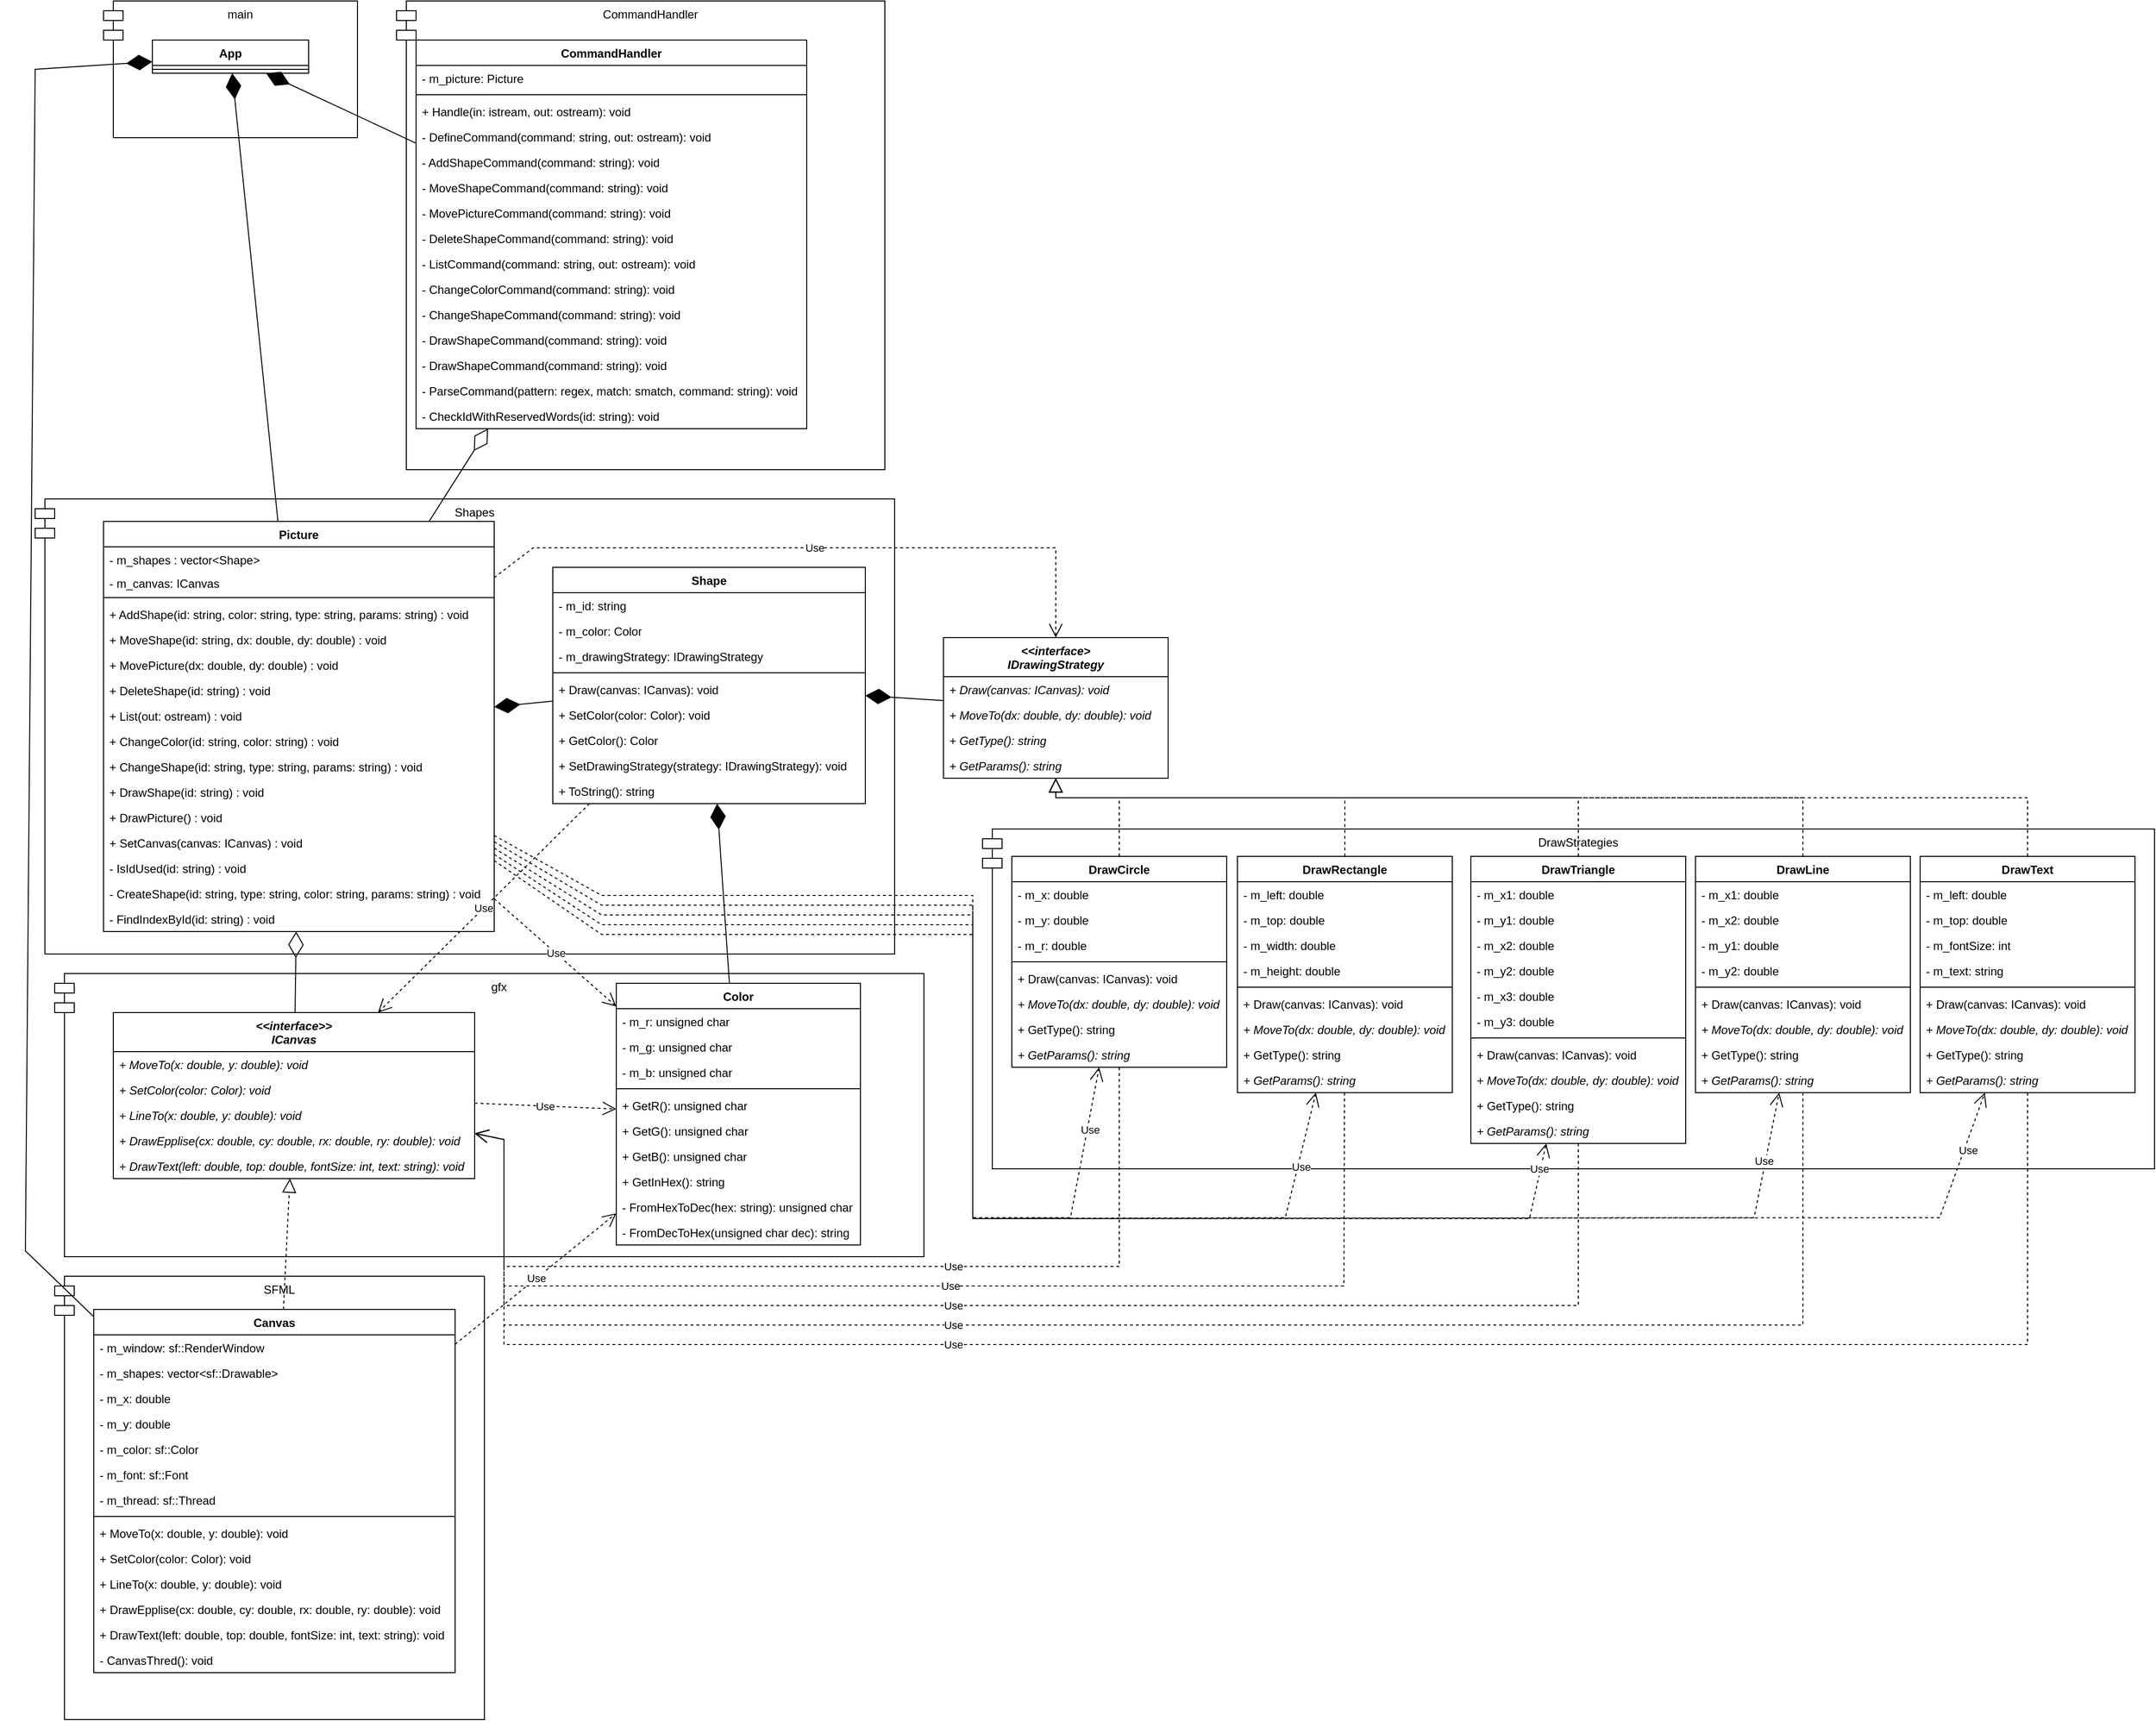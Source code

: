 <mxfile version="24.7.14">
  <diagram name="Страница — 1" id="0OpV4Xa3QXV75NDmF0c9">
    <mxGraphModel dx="2018" dy="1078" grid="1" gridSize="10" guides="1" tooltips="1" connect="1" arrows="1" fold="1" page="1" pageScale="1" pageWidth="827" pageHeight="1169" math="0" shadow="0">
      <root>
        <mxCell id="0" />
        <mxCell id="1" parent="0" />
        <mxCell id="2IdYhjhQksEz0VN_lS5l-38" value="DrawStrategies" style="shape=module;align=left;spacingLeft=20;align=center;verticalAlign=top;whiteSpace=wrap;html=1;" parent="1" vertex="1">
          <mxGeometry x="1030" y="868" width="1200" height="348" as="geometry" />
        </mxCell>
        <mxCell id="2IdYhjhQksEz0VN_lS5l-20" value="gfx" style="shape=module;align=left;spacingLeft=20;align=center;verticalAlign=top;whiteSpace=wrap;html=1;" parent="1" vertex="1">
          <mxGeometry x="80" y="1016" width="890" height="290" as="geometry" />
        </mxCell>
        <mxCell id="Rg9wagiexUnOvc4vePpl-20" value="Shapes" style="shape=module;align=left;spacingLeft=20;align=center;verticalAlign=top;whiteSpace=wrap;html=1;" parent="1" vertex="1">
          <mxGeometry x="60" y="530" width="880" height="466" as="geometry" />
        </mxCell>
        <mxCell id="Rg9wagiexUnOvc4vePpl-1" value="main" style="shape=module;align=left;spacingLeft=20;align=center;verticalAlign=top;whiteSpace=wrap;html=1;" parent="1" vertex="1">
          <mxGeometry x="130" y="20" width="260" height="140" as="geometry" />
        </mxCell>
        <mxCell id="Rg9wagiexUnOvc4vePpl-2" value="App" style="swimlane;fontStyle=1;align=center;verticalAlign=top;childLayout=stackLayout;horizontal=1;startSize=26;horizontalStack=0;resizeParent=1;resizeParentMax=0;resizeLast=0;collapsible=1;marginBottom=0;whiteSpace=wrap;html=1;" parent="1" vertex="1">
          <mxGeometry x="180" y="60" width="160" height="34" as="geometry" />
        </mxCell>
        <mxCell id="Rg9wagiexUnOvc4vePpl-4" value="" style="line;strokeWidth=1;fillColor=none;align=left;verticalAlign=middle;spacingTop=-1;spacingLeft=3;spacingRight=3;rotatable=0;labelPosition=right;points=[];portConstraint=eastwest;strokeColor=inherit;" parent="Rg9wagiexUnOvc4vePpl-2" vertex="1">
          <mxGeometry y="26" width="160" height="8" as="geometry" />
        </mxCell>
        <mxCell id="Rg9wagiexUnOvc4vePpl-6" value="CommandHandler" style="shape=module;align=left;spacingLeft=20;align=center;verticalAlign=top;whiteSpace=wrap;html=1;" parent="1" vertex="1">
          <mxGeometry x="430" y="20" width="500" height="480" as="geometry" />
        </mxCell>
        <mxCell id="Rg9wagiexUnOvc4vePpl-10" value="CommandHandler" style="swimlane;fontStyle=1;align=center;verticalAlign=top;childLayout=stackLayout;horizontal=1;startSize=26;horizontalStack=0;resizeParent=1;resizeParentMax=0;resizeLast=0;collapsible=1;marginBottom=0;whiteSpace=wrap;html=1;" parent="1" vertex="1">
          <mxGeometry x="450" y="60" width="400" height="398" as="geometry" />
        </mxCell>
        <mxCell id="Rg9wagiexUnOvc4vePpl-11" value="- m_picture: Picture" style="text;strokeColor=none;fillColor=none;align=left;verticalAlign=top;spacingLeft=4;spacingRight=4;overflow=hidden;rotatable=0;points=[[0,0.5],[1,0.5]];portConstraint=eastwest;whiteSpace=wrap;html=1;" parent="Rg9wagiexUnOvc4vePpl-10" vertex="1">
          <mxGeometry y="26" width="400" height="26" as="geometry" />
        </mxCell>
        <mxCell id="Rg9wagiexUnOvc4vePpl-12" value="" style="line;strokeWidth=1;fillColor=none;align=left;verticalAlign=middle;spacingTop=-1;spacingLeft=3;spacingRight=3;rotatable=0;labelPosition=right;points=[];portConstraint=eastwest;strokeColor=inherit;" parent="Rg9wagiexUnOvc4vePpl-10" vertex="1">
          <mxGeometry y="52" width="400" height="8" as="geometry" />
        </mxCell>
        <mxCell id="2IdYhjhQksEz0VN_lS5l-1" value="+ Handle(in: istream, out: ostream): void" style="text;strokeColor=none;fillColor=none;align=left;verticalAlign=top;spacingLeft=4;spacingRight=4;overflow=hidden;rotatable=0;points=[[0,0.5],[1,0.5]];portConstraint=eastwest;whiteSpace=wrap;html=1;" parent="Rg9wagiexUnOvc4vePpl-10" vertex="1">
          <mxGeometry y="60" width="400" height="26" as="geometry" />
        </mxCell>
        <mxCell id="XAlAQZyRAJn5Z6stwKX8-9" value="- DefineCommand(command: string, out: ostream): void" style="text;strokeColor=none;fillColor=none;align=left;verticalAlign=top;spacingLeft=4;spacingRight=4;overflow=hidden;rotatable=0;points=[[0,0.5],[1,0.5]];portConstraint=eastwest;whiteSpace=wrap;html=1;" vertex="1" parent="Rg9wagiexUnOvc4vePpl-10">
          <mxGeometry y="86" width="400" height="26" as="geometry" />
        </mxCell>
        <mxCell id="XAlAQZyRAJn5Z6stwKX8-11" value="- AddShapeCommand(command: string): void" style="text;strokeColor=none;fillColor=none;align=left;verticalAlign=top;spacingLeft=4;spacingRight=4;overflow=hidden;rotatable=0;points=[[0,0.5],[1,0.5]];portConstraint=eastwest;whiteSpace=wrap;html=1;" vertex="1" parent="Rg9wagiexUnOvc4vePpl-10">
          <mxGeometry y="112" width="400" height="26" as="geometry" />
        </mxCell>
        <mxCell id="XAlAQZyRAJn5Z6stwKX8-12" value="- MoveShapeCommand(command: string): void" style="text;strokeColor=none;fillColor=none;align=left;verticalAlign=top;spacingLeft=4;spacingRight=4;overflow=hidden;rotatable=0;points=[[0,0.5],[1,0.5]];portConstraint=eastwest;whiteSpace=wrap;html=1;" vertex="1" parent="Rg9wagiexUnOvc4vePpl-10">
          <mxGeometry y="138" width="400" height="26" as="geometry" />
        </mxCell>
        <mxCell id="XAlAQZyRAJn5Z6stwKX8-13" value="- MovePictureCommand(command: string): void" style="text;strokeColor=none;fillColor=none;align=left;verticalAlign=top;spacingLeft=4;spacingRight=4;overflow=hidden;rotatable=0;points=[[0,0.5],[1,0.5]];portConstraint=eastwest;whiteSpace=wrap;html=1;" vertex="1" parent="Rg9wagiexUnOvc4vePpl-10">
          <mxGeometry y="164" width="400" height="26" as="geometry" />
        </mxCell>
        <mxCell id="XAlAQZyRAJn5Z6stwKX8-14" value="- DeleteShapeCommand(command: string): void" style="text;strokeColor=none;fillColor=none;align=left;verticalAlign=top;spacingLeft=4;spacingRight=4;overflow=hidden;rotatable=0;points=[[0,0.5],[1,0.5]];portConstraint=eastwest;whiteSpace=wrap;html=1;" vertex="1" parent="Rg9wagiexUnOvc4vePpl-10">
          <mxGeometry y="190" width="400" height="26" as="geometry" />
        </mxCell>
        <mxCell id="XAlAQZyRAJn5Z6stwKX8-10" value="- ListCommand(command: string, out: ostream): void" style="text;strokeColor=none;fillColor=none;align=left;verticalAlign=top;spacingLeft=4;spacingRight=4;overflow=hidden;rotatable=0;points=[[0,0.5],[1,0.5]];portConstraint=eastwest;whiteSpace=wrap;html=1;" vertex="1" parent="Rg9wagiexUnOvc4vePpl-10">
          <mxGeometry y="216" width="400" height="26" as="geometry" />
        </mxCell>
        <mxCell id="XAlAQZyRAJn5Z6stwKX8-15" value="- ChangeColorCommand(command: string): void" style="text;strokeColor=none;fillColor=none;align=left;verticalAlign=top;spacingLeft=4;spacingRight=4;overflow=hidden;rotatable=0;points=[[0,0.5],[1,0.5]];portConstraint=eastwest;whiteSpace=wrap;html=1;" vertex="1" parent="Rg9wagiexUnOvc4vePpl-10">
          <mxGeometry y="242" width="400" height="26" as="geometry" />
        </mxCell>
        <mxCell id="XAlAQZyRAJn5Z6stwKX8-16" value="- ChangeShapeCommand(command: string): void" style="text;strokeColor=none;fillColor=none;align=left;verticalAlign=top;spacingLeft=4;spacingRight=4;overflow=hidden;rotatable=0;points=[[0,0.5],[1,0.5]];portConstraint=eastwest;whiteSpace=wrap;html=1;" vertex="1" parent="Rg9wagiexUnOvc4vePpl-10">
          <mxGeometry y="268" width="400" height="26" as="geometry" />
        </mxCell>
        <mxCell id="XAlAQZyRAJn5Z6stwKX8-17" value="- DrawShapeCommand(command: string): void" style="text;strokeColor=none;fillColor=none;align=left;verticalAlign=top;spacingLeft=4;spacingRight=4;overflow=hidden;rotatable=0;points=[[0,0.5],[1,0.5]];portConstraint=eastwest;whiteSpace=wrap;html=1;" vertex="1" parent="Rg9wagiexUnOvc4vePpl-10">
          <mxGeometry y="294" width="400" height="26" as="geometry" />
        </mxCell>
        <mxCell id="XAlAQZyRAJn5Z6stwKX8-19" value="- DrawShapeCommand(command: string): void" style="text;strokeColor=none;fillColor=none;align=left;verticalAlign=top;spacingLeft=4;spacingRight=4;overflow=hidden;rotatable=0;points=[[0,0.5],[1,0.5]];portConstraint=eastwest;whiteSpace=wrap;html=1;" vertex="1" parent="Rg9wagiexUnOvc4vePpl-10">
          <mxGeometry y="320" width="400" height="26" as="geometry" />
        </mxCell>
        <mxCell id="XAlAQZyRAJn5Z6stwKX8-18" value="- ParseCommand(pattern: regex, match: smatch, command: string): void" style="text;strokeColor=none;fillColor=none;align=left;verticalAlign=top;spacingLeft=4;spacingRight=4;overflow=hidden;rotatable=0;points=[[0,0.5],[1,0.5]];portConstraint=eastwest;whiteSpace=wrap;html=1;" vertex="1" parent="Rg9wagiexUnOvc4vePpl-10">
          <mxGeometry y="346" width="400" height="26" as="geometry" />
        </mxCell>
        <mxCell id="XAlAQZyRAJn5Z6stwKX8-20" value="- CheckIdWithReservedWords(id: string): void" style="text;strokeColor=none;fillColor=none;align=left;verticalAlign=top;spacingLeft=4;spacingRight=4;overflow=hidden;rotatable=0;points=[[0,0.5],[1,0.5]];portConstraint=eastwest;whiteSpace=wrap;html=1;" vertex="1" parent="Rg9wagiexUnOvc4vePpl-10">
          <mxGeometry y="372" width="400" height="26" as="geometry" />
        </mxCell>
        <mxCell id="Rg9wagiexUnOvc4vePpl-14" value="" style="endArrow=diamondThin;endFill=0;endSize=24;html=1;rounded=0;" parent="1" source="Rg9wagiexUnOvc4vePpl-16" target="Rg9wagiexUnOvc4vePpl-10" edge="1">
          <mxGeometry width="160" relative="1" as="geometry">
            <mxPoint x="280" y="376" as="sourcePoint" />
            <mxPoint x="428.163" y="664" as="targetPoint" />
          </mxGeometry>
        </mxCell>
        <mxCell id="Rg9wagiexUnOvc4vePpl-16" value="Picture" style="swimlane;fontStyle=1;align=center;verticalAlign=top;childLayout=stackLayout;horizontal=1;startSize=26;horizontalStack=0;resizeParent=1;resizeParentMax=0;resizeLast=0;collapsible=1;marginBottom=0;whiteSpace=wrap;html=1;" parent="1" vertex="1">
          <mxGeometry x="130" y="553" width="400" height="420" as="geometry" />
        </mxCell>
        <mxCell id="Rg9wagiexUnOvc4vePpl-17" value="- m_shapes : vector&amp;lt;Shape&amp;gt;" style="text;strokeColor=none;fillColor=none;align=left;verticalAlign=top;spacingLeft=4;spacingRight=4;overflow=hidden;rotatable=0;points=[[0,0.5],[1,0.5]];portConstraint=eastwest;whiteSpace=wrap;html=1;" parent="Rg9wagiexUnOvc4vePpl-16" vertex="1">
          <mxGeometry y="26" width="400" height="24" as="geometry" />
        </mxCell>
        <mxCell id="2IdYhjhQksEz0VN_lS5l-22" value="- m_canvas: ICanvas" style="text;strokeColor=none;fillColor=none;align=left;verticalAlign=top;spacingLeft=4;spacingRight=4;overflow=hidden;rotatable=0;points=[[0,0.5],[1,0.5]];portConstraint=eastwest;whiteSpace=wrap;html=1;" parent="Rg9wagiexUnOvc4vePpl-16" vertex="1">
          <mxGeometry y="50" width="400" height="24" as="geometry" />
        </mxCell>
        <mxCell id="Rg9wagiexUnOvc4vePpl-18" value="" style="line;strokeWidth=1;fillColor=none;align=left;verticalAlign=middle;spacingTop=-1;spacingLeft=3;spacingRight=3;rotatable=0;labelPosition=right;points=[];portConstraint=eastwest;strokeColor=inherit;" parent="Rg9wagiexUnOvc4vePpl-16" vertex="1">
          <mxGeometry y="74" width="400" height="8" as="geometry" />
        </mxCell>
        <mxCell id="Rg9wagiexUnOvc4vePpl-19" value="+ AddShape(id: string, color: string, type: string, params: string&lt;span style=&quot;background-color: initial;&quot;&gt;) : void&lt;/span&gt;" style="text;strokeColor=none;fillColor=none;align=left;verticalAlign=top;spacingLeft=4;spacingRight=4;overflow=hidden;rotatable=0;points=[[0,0.5],[1,0.5]];portConstraint=eastwest;whiteSpace=wrap;html=1;" parent="Rg9wagiexUnOvc4vePpl-16" vertex="1">
          <mxGeometry y="82" width="400" height="26" as="geometry" />
        </mxCell>
        <mxCell id="Rg9wagiexUnOvc4vePpl-26" value="+ MoveShape(id: string, dx: double, dy: double) : void" style="text;strokeColor=none;fillColor=none;align=left;verticalAlign=top;spacingLeft=4;spacingRight=4;overflow=hidden;rotatable=0;points=[[0,0.5],[1,0.5]];portConstraint=eastwest;whiteSpace=wrap;html=1;" parent="Rg9wagiexUnOvc4vePpl-16" vertex="1">
          <mxGeometry y="108" width="400" height="26" as="geometry" />
        </mxCell>
        <mxCell id="Rg9wagiexUnOvc4vePpl-31" value="+ MovePicture(dx: double, dy: double) : void" style="text;strokeColor=none;fillColor=none;align=left;verticalAlign=top;spacingLeft=4;spacingRight=4;overflow=hidden;rotatable=0;points=[[0,0.5],[1,0.5]];portConstraint=eastwest;whiteSpace=wrap;html=1;" parent="Rg9wagiexUnOvc4vePpl-16" vertex="1">
          <mxGeometry y="134" width="400" height="26" as="geometry" />
        </mxCell>
        <mxCell id="Rg9wagiexUnOvc4vePpl-32" value="+ DeleteShape(id: string) : void" style="text;strokeColor=none;fillColor=none;align=left;verticalAlign=top;spacingLeft=4;spacingRight=4;overflow=hidden;rotatable=0;points=[[0,0.5],[1,0.5]];portConstraint=eastwest;whiteSpace=wrap;html=1;" parent="Rg9wagiexUnOvc4vePpl-16" vertex="1">
          <mxGeometry y="160" width="400" height="26" as="geometry" />
        </mxCell>
        <mxCell id="Rg9wagiexUnOvc4vePpl-33" value="+ List(out: ostream) : void" style="text;strokeColor=none;fillColor=none;align=left;verticalAlign=top;spacingLeft=4;spacingRight=4;overflow=hidden;rotatable=0;points=[[0,0.5],[1,0.5]];portConstraint=eastwest;whiteSpace=wrap;html=1;" parent="Rg9wagiexUnOvc4vePpl-16" vertex="1">
          <mxGeometry y="186" width="400" height="26" as="geometry" />
        </mxCell>
        <mxCell id="Rg9wagiexUnOvc4vePpl-35" value="+ ChangeColor(id: string, color: string) : void" style="text;strokeColor=none;fillColor=none;align=left;verticalAlign=top;spacingLeft=4;spacingRight=4;overflow=hidden;rotatable=0;points=[[0,0.5],[1,0.5]];portConstraint=eastwest;whiteSpace=wrap;html=1;" parent="Rg9wagiexUnOvc4vePpl-16" vertex="1">
          <mxGeometry y="212" width="400" height="26" as="geometry" />
        </mxCell>
        <mxCell id="Rg9wagiexUnOvc4vePpl-36" value="+ ChangeShape(id: string, type: string, params: string) : void" style="text;strokeColor=none;fillColor=none;align=left;verticalAlign=top;spacingLeft=4;spacingRight=4;overflow=hidden;rotatable=0;points=[[0,0.5],[1,0.5]];portConstraint=eastwest;whiteSpace=wrap;html=1;" parent="Rg9wagiexUnOvc4vePpl-16" vertex="1">
          <mxGeometry y="238" width="400" height="26" as="geometry" />
        </mxCell>
        <mxCell id="Rg9wagiexUnOvc4vePpl-37" value="+ DrawShape(id: string) : void" style="text;strokeColor=none;fillColor=none;align=left;verticalAlign=top;spacingLeft=4;spacingRight=4;overflow=hidden;rotatable=0;points=[[0,0.5],[1,0.5]];portConstraint=eastwest;whiteSpace=wrap;html=1;" parent="Rg9wagiexUnOvc4vePpl-16" vertex="1">
          <mxGeometry y="264" width="400" height="26" as="geometry" />
        </mxCell>
        <mxCell id="Rg9wagiexUnOvc4vePpl-38" value="+ DrawPicture() : void" style="text;strokeColor=none;fillColor=none;align=left;verticalAlign=top;spacingLeft=4;spacingRight=4;overflow=hidden;rotatable=0;points=[[0,0.5],[1,0.5]];portConstraint=eastwest;whiteSpace=wrap;html=1;" parent="Rg9wagiexUnOvc4vePpl-16" vertex="1">
          <mxGeometry y="290" width="400" height="26" as="geometry" />
        </mxCell>
        <mxCell id="2IdYhjhQksEz0VN_lS5l-107" value="+ SetCanvas(canvas: ICanvas) : void" style="text;strokeColor=none;fillColor=none;align=left;verticalAlign=top;spacingLeft=4;spacingRight=4;overflow=hidden;rotatable=0;points=[[0,0.5],[1,0.5]];portConstraint=eastwest;whiteSpace=wrap;html=1;" parent="Rg9wagiexUnOvc4vePpl-16" vertex="1">
          <mxGeometry y="316" width="400" height="26" as="geometry" />
        </mxCell>
        <mxCell id="XAlAQZyRAJn5Z6stwKX8-21" value="- IsIdUsed(id: string) : void" style="text;strokeColor=none;fillColor=none;align=left;verticalAlign=top;spacingLeft=4;spacingRight=4;overflow=hidden;rotatable=0;points=[[0,0.5],[1,0.5]];portConstraint=eastwest;whiteSpace=wrap;html=1;" vertex="1" parent="Rg9wagiexUnOvc4vePpl-16">
          <mxGeometry y="342" width="400" height="26" as="geometry" />
        </mxCell>
        <mxCell id="XAlAQZyRAJn5Z6stwKX8-22" value="- CreateShape(id: string, type: string, color: string, params: string) : void" style="text;strokeColor=none;fillColor=none;align=left;verticalAlign=top;spacingLeft=4;spacingRight=4;overflow=hidden;rotatable=0;points=[[0,0.5],[1,0.5]];portConstraint=eastwest;whiteSpace=wrap;html=1;" vertex="1" parent="Rg9wagiexUnOvc4vePpl-16">
          <mxGeometry y="368" width="400" height="26" as="geometry" />
        </mxCell>
        <mxCell id="XAlAQZyRAJn5Z6stwKX8-23" value="- FindIndexById(id: string) : void" style="text;strokeColor=none;fillColor=none;align=left;verticalAlign=top;spacingLeft=4;spacingRight=4;overflow=hidden;rotatable=0;points=[[0,0.5],[1,0.5]];portConstraint=eastwest;whiteSpace=wrap;html=1;" vertex="1" parent="Rg9wagiexUnOvc4vePpl-16">
          <mxGeometry y="394" width="400" height="26" as="geometry" />
        </mxCell>
        <mxCell id="Rg9wagiexUnOvc4vePpl-21" value="Shape" style="swimlane;fontStyle=1;align=center;verticalAlign=top;childLayout=stackLayout;horizontal=1;startSize=26;horizontalStack=0;resizeParent=1;resizeParentMax=0;resizeLast=0;collapsible=1;marginBottom=0;whiteSpace=wrap;html=1;" parent="1" vertex="1">
          <mxGeometry x="590" y="600" width="320" height="242" as="geometry" />
        </mxCell>
        <mxCell id="XAlAQZyRAJn5Z6stwKX8-24" value="- m_id: string" style="text;strokeColor=none;fillColor=none;align=left;verticalAlign=top;spacingLeft=4;spacingRight=4;overflow=hidden;rotatable=0;points=[[0,0.5],[1,0.5]];portConstraint=eastwest;whiteSpace=wrap;html=1;" vertex="1" parent="Rg9wagiexUnOvc4vePpl-21">
          <mxGeometry y="26" width="320" height="26" as="geometry" />
        </mxCell>
        <mxCell id="Rg9wagiexUnOvc4vePpl-22" value="- m_color: Color" style="text;strokeColor=none;fillColor=none;align=left;verticalAlign=top;spacingLeft=4;spacingRight=4;overflow=hidden;rotatable=0;points=[[0,0.5],[1,0.5]];portConstraint=eastwest;whiteSpace=wrap;html=1;" parent="Rg9wagiexUnOvc4vePpl-21" vertex="1">
          <mxGeometry y="52" width="320" height="26" as="geometry" />
        </mxCell>
        <mxCell id="Rg9wagiexUnOvc4vePpl-53" value="- m_drawingStrategy: IDrawingStrategy" style="text;strokeColor=none;fillColor=none;align=left;verticalAlign=top;spacingLeft=4;spacingRight=4;overflow=hidden;rotatable=0;points=[[0,0.5],[1,0.5]];portConstraint=eastwest;whiteSpace=wrap;html=1;" parent="Rg9wagiexUnOvc4vePpl-21" vertex="1">
          <mxGeometry y="78" width="320" height="26" as="geometry" />
        </mxCell>
        <mxCell id="Rg9wagiexUnOvc4vePpl-23" value="" style="line;strokeWidth=1;fillColor=none;align=left;verticalAlign=middle;spacingTop=-1;spacingLeft=3;spacingRight=3;rotatable=0;labelPosition=right;points=[];portConstraint=eastwest;strokeColor=inherit;" parent="Rg9wagiexUnOvc4vePpl-21" vertex="1">
          <mxGeometry y="104" width="320" height="8" as="geometry" />
        </mxCell>
        <mxCell id="Rg9wagiexUnOvc4vePpl-57" value="+ Draw(canvas: ICanvas): void" style="text;strokeColor=none;fillColor=none;align=left;verticalAlign=top;spacingLeft=4;spacingRight=4;overflow=hidden;rotatable=0;points=[[0,0.5],[1,0.5]];portConstraint=eastwest;whiteSpace=wrap;html=1;" parent="Rg9wagiexUnOvc4vePpl-21" vertex="1">
          <mxGeometry y="112" width="320" height="26" as="geometry" />
        </mxCell>
        <mxCell id="Rg9wagiexUnOvc4vePpl-58" value="+ SetColor(color: Color): void" style="text;strokeColor=none;fillColor=none;align=left;verticalAlign=top;spacingLeft=4;spacingRight=4;overflow=hidden;rotatable=0;points=[[0,0.5],[1,0.5]];portConstraint=eastwest;whiteSpace=wrap;html=1;" parent="Rg9wagiexUnOvc4vePpl-21" vertex="1">
          <mxGeometry y="138" width="320" height="26" as="geometry" />
        </mxCell>
        <mxCell id="Rg9wagiexUnOvc4vePpl-59" value="+ GetColor(): Color" style="text;strokeColor=none;fillColor=none;align=left;verticalAlign=top;spacingLeft=4;spacingRight=4;overflow=hidden;rotatable=0;points=[[0,0.5],[1,0.5]];portConstraint=eastwest;whiteSpace=wrap;html=1;" parent="Rg9wagiexUnOvc4vePpl-21" vertex="1">
          <mxGeometry y="164" width="320" height="26" as="geometry" />
        </mxCell>
        <mxCell id="Rg9wagiexUnOvc4vePpl-24" value="+ SetDrawingStrategy(strategy: IDrawingStrategy): void" style="text;strokeColor=none;fillColor=none;align=left;verticalAlign=top;spacingLeft=4;spacingRight=4;overflow=hidden;rotatable=0;points=[[0,0.5],[1,0.5]];portConstraint=eastwest;whiteSpace=wrap;html=1;" parent="Rg9wagiexUnOvc4vePpl-21" vertex="1">
          <mxGeometry y="190" width="320" height="26" as="geometry" />
        </mxCell>
        <mxCell id="2IdYhjhQksEz0VN_lS5l-4" value="+ ToString(): string" style="text;strokeColor=none;fillColor=none;align=left;verticalAlign=top;spacingLeft=4;spacingRight=4;overflow=hidden;rotatable=0;points=[[0,0.5],[1,0.5]];portConstraint=eastwest;whiteSpace=wrap;html=1;" parent="Rg9wagiexUnOvc4vePpl-21" vertex="1">
          <mxGeometry y="216" width="320" height="26" as="geometry" />
        </mxCell>
        <mxCell id="Rg9wagiexUnOvc4vePpl-25" value="" style="endArrow=diamondThin;endFill=1;endSize=24;html=1;rounded=0;" parent="1" source="Rg9wagiexUnOvc4vePpl-21" target="Rg9wagiexUnOvc4vePpl-16" edge="1">
          <mxGeometry width="160" relative="1" as="geometry">
            <mxPoint x="360" y="646" as="sourcePoint" />
            <mxPoint x="520" y="646" as="targetPoint" />
          </mxGeometry>
        </mxCell>
        <mxCell id="Rg9wagiexUnOvc4vePpl-42" value="&lt;&lt;interface&gt;&gt;&#xa;ICanvas" style="swimlane;fontStyle=3;align=center;verticalAlign=top;childLayout=stackLayout;horizontal=1;startSize=40;horizontalStack=0;resizeParent=1;resizeParentMax=0;resizeLast=0;collapsible=1;marginBottom=0;" parent="1" vertex="1">
          <mxGeometry x="140" y="1056" width="370" height="170" as="geometry" />
        </mxCell>
        <mxCell id="Rg9wagiexUnOvc4vePpl-43" value="+ MoveTo(x: double, y: double): void" style="text;strokeColor=none;fillColor=none;align=left;verticalAlign=top;spacingLeft=4;spacingRight=4;overflow=hidden;rotatable=0;points=[[0,0.5],[1,0.5]];portConstraint=eastwest;fontStyle=2" parent="Rg9wagiexUnOvc4vePpl-42" vertex="1">
          <mxGeometry y="40" width="370" height="26" as="geometry" />
        </mxCell>
        <mxCell id="Rg9wagiexUnOvc4vePpl-44" value="+ SetColor(color: Color): void" style="text;strokeColor=none;fillColor=none;align=left;verticalAlign=top;spacingLeft=4;spacingRight=4;overflow=hidden;rotatable=0;points=[[0,0.5],[1,0.5]];portConstraint=eastwest;fontStyle=2" parent="Rg9wagiexUnOvc4vePpl-42" vertex="1">
          <mxGeometry y="66" width="370" height="26" as="geometry" />
        </mxCell>
        <mxCell id="Rg9wagiexUnOvc4vePpl-45" value="+ LineTo(x: double, y: double): void" style="text;strokeColor=none;fillColor=none;align=left;verticalAlign=top;spacingLeft=4;spacingRight=4;overflow=hidden;rotatable=0;points=[[0,0.5],[1,0.5]];portConstraint=eastwest;fontStyle=2" parent="Rg9wagiexUnOvc4vePpl-42" vertex="1">
          <mxGeometry y="92" width="370" height="26" as="geometry" />
        </mxCell>
        <mxCell id="Rg9wagiexUnOvc4vePpl-46" value="+ DrawEpplise(cx: double, cy: double, rx: double, ry: double): void" style="text;strokeColor=none;fillColor=none;align=left;verticalAlign=top;spacingLeft=4;spacingRight=4;overflow=hidden;rotatable=0;points=[[0,0.5],[1,0.5]];portConstraint=eastwest;fontStyle=2" parent="Rg9wagiexUnOvc4vePpl-42" vertex="1">
          <mxGeometry y="118" width="370" height="26" as="geometry" />
        </mxCell>
        <mxCell id="Rg9wagiexUnOvc4vePpl-47" value="+ DrawText(left: double, top: double, fontSize: int, text: string): void" style="text;strokeColor=none;fillColor=none;align=left;verticalAlign=top;spacingLeft=4;spacingRight=4;overflow=hidden;rotatable=0;points=[[0,0.5],[1,0.5]];portConstraint=eastwest;fontStyle=2" parent="Rg9wagiexUnOvc4vePpl-42" vertex="1">
          <mxGeometry y="144" width="370" height="26" as="geometry" />
        </mxCell>
        <mxCell id="Rg9wagiexUnOvc4vePpl-54" value="&lt;div&gt;&lt;i&gt;&amp;lt;&amp;lt;interface&amp;gt;&lt;/i&gt;&lt;/div&gt;&lt;i&gt;IDrawingStrategy&lt;/i&gt;" style="swimlane;fontStyle=1;align=center;verticalAlign=top;childLayout=stackLayout;horizontal=1;startSize=40;horizontalStack=0;resizeParent=1;resizeParentMax=0;resizeLast=0;collapsible=1;marginBottom=0;whiteSpace=wrap;html=1;" parent="1" vertex="1">
          <mxGeometry x="990" y="672" width="230" height="144" as="geometry" />
        </mxCell>
        <mxCell id="Rg9wagiexUnOvc4vePpl-55" value="&lt;i&gt;+ Draw(canvas: ICanvas): void&lt;/i&gt;" style="text;strokeColor=none;fillColor=none;align=left;verticalAlign=top;spacingLeft=4;spacingRight=4;overflow=hidden;rotatable=0;points=[[0,0.5],[1,0.5]];portConstraint=eastwest;whiteSpace=wrap;html=1;" parent="Rg9wagiexUnOvc4vePpl-54" vertex="1">
          <mxGeometry y="40" width="230" height="26" as="geometry" />
        </mxCell>
        <mxCell id="2IdYhjhQksEz0VN_lS5l-21" value="&lt;i&gt;+ MoveTo(dx: double, dy: double): void&lt;/i&gt;" style="text;strokeColor=none;fillColor=none;align=left;verticalAlign=top;spacingLeft=4;spacingRight=4;overflow=hidden;rotatable=0;points=[[0,0.5],[1,0.5]];portConstraint=eastwest;whiteSpace=wrap;html=1;" parent="Rg9wagiexUnOvc4vePpl-54" vertex="1">
          <mxGeometry y="66" width="230" height="26" as="geometry" />
        </mxCell>
        <mxCell id="2IdYhjhQksEz0VN_lS5l-5" value="&lt;i&gt;+ GetType(): string&lt;/i&gt;" style="text;strokeColor=none;fillColor=none;align=left;verticalAlign=top;spacingLeft=4;spacingRight=4;overflow=hidden;rotatable=0;points=[[0,0.5],[1,0.5]];portConstraint=eastwest;whiteSpace=wrap;html=1;" parent="Rg9wagiexUnOvc4vePpl-54" vertex="1">
          <mxGeometry y="92" width="230" height="26" as="geometry" />
        </mxCell>
        <mxCell id="OTlooxgMmgsXdkru4W10-1" value="&lt;i&gt;+ GetParams(): string&lt;/i&gt;" style="text;strokeColor=none;fillColor=none;align=left;verticalAlign=top;spacingLeft=4;spacingRight=4;overflow=hidden;rotatable=0;points=[[0,0.5],[1,0.5]];portConstraint=eastwest;whiteSpace=wrap;html=1;" parent="Rg9wagiexUnOvc4vePpl-54" vertex="1">
          <mxGeometry y="118" width="230" height="26" as="geometry" />
        </mxCell>
        <mxCell id="Rg9wagiexUnOvc4vePpl-56" value="" style="endArrow=diamondThin;endFill=1;endSize=24;html=1;rounded=0;" parent="1" source="Rg9wagiexUnOvc4vePpl-54" target="Rg9wagiexUnOvc4vePpl-21" edge="1">
          <mxGeometry width="160" relative="1" as="geometry">
            <mxPoint x="920" y="696" as="sourcePoint" />
            <mxPoint x="1080" y="696" as="targetPoint" />
          </mxGeometry>
        </mxCell>
        <mxCell id="2IdYhjhQksEz0VN_lS5l-2" value="" style="endArrow=diamondThin;endFill=1;endSize=24;html=1;rounded=0;" parent="1" source="Rg9wagiexUnOvc4vePpl-10" target="Rg9wagiexUnOvc4vePpl-2" edge="1">
          <mxGeometry width="160" relative="1" as="geometry">
            <mxPoint x="520" y="290" as="sourcePoint" />
            <mxPoint x="680" y="290" as="targetPoint" />
          </mxGeometry>
        </mxCell>
        <mxCell id="2IdYhjhQksEz0VN_lS5l-3" value="" style="endArrow=diamondThin;endFill=1;endSize=24;html=1;rounded=0;" parent="1" source="Rg9wagiexUnOvc4vePpl-16" target="Rg9wagiexUnOvc4vePpl-2" edge="1">
          <mxGeometry width="160" relative="1" as="geometry">
            <mxPoint x="490" y="117" as="sourcePoint" />
            <mxPoint x="350" y="98" as="targetPoint" />
          </mxGeometry>
        </mxCell>
        <mxCell id="2IdYhjhQksEz0VN_lS5l-10" value="Color" style="swimlane;fontStyle=1;align=center;verticalAlign=top;childLayout=stackLayout;horizontal=1;startSize=26;horizontalStack=0;resizeParent=1;resizeParentMax=0;resizeLast=0;collapsible=1;marginBottom=0;whiteSpace=wrap;html=1;" parent="1" vertex="1">
          <mxGeometry x="655" y="1026" width="250" height="268" as="geometry" />
        </mxCell>
        <mxCell id="2IdYhjhQksEz0VN_lS5l-11" value="- m_r: unsigned char" style="text;strokeColor=none;fillColor=none;align=left;verticalAlign=top;spacingLeft=4;spacingRight=4;overflow=hidden;rotatable=0;points=[[0,0.5],[1,0.5]];portConstraint=eastwest;whiteSpace=wrap;html=1;" parent="2IdYhjhQksEz0VN_lS5l-10" vertex="1">
          <mxGeometry y="26" width="250" height="26" as="geometry" />
        </mxCell>
        <mxCell id="2IdYhjhQksEz0VN_lS5l-14" value="- m_g: unsigned char" style="text;strokeColor=none;fillColor=none;align=left;verticalAlign=top;spacingLeft=4;spacingRight=4;overflow=hidden;rotatable=0;points=[[0,0.5],[1,0.5]];portConstraint=eastwest;whiteSpace=wrap;html=1;" parent="2IdYhjhQksEz0VN_lS5l-10" vertex="1">
          <mxGeometry y="52" width="250" height="26" as="geometry" />
        </mxCell>
        <mxCell id="2IdYhjhQksEz0VN_lS5l-15" value="- m_b: unsigned char" style="text;strokeColor=none;fillColor=none;align=left;verticalAlign=top;spacingLeft=4;spacingRight=4;overflow=hidden;rotatable=0;points=[[0,0.5],[1,0.5]];portConstraint=eastwest;whiteSpace=wrap;html=1;" parent="2IdYhjhQksEz0VN_lS5l-10" vertex="1">
          <mxGeometry y="78" width="250" height="26" as="geometry" />
        </mxCell>
        <mxCell id="2IdYhjhQksEz0VN_lS5l-12" value="" style="line;strokeWidth=1;fillColor=none;align=left;verticalAlign=middle;spacingTop=-1;spacingLeft=3;spacingRight=3;rotatable=0;labelPosition=right;points=[];portConstraint=eastwest;strokeColor=inherit;" parent="2IdYhjhQksEz0VN_lS5l-10" vertex="1">
          <mxGeometry y="104" width="250" height="8" as="geometry" />
        </mxCell>
        <mxCell id="2IdYhjhQksEz0VN_lS5l-16" value="+ GetR(): unsigned char" style="text;strokeColor=none;fillColor=none;align=left;verticalAlign=top;spacingLeft=4;spacingRight=4;overflow=hidden;rotatable=0;points=[[0,0.5],[1,0.5]];portConstraint=eastwest;whiteSpace=wrap;html=1;" parent="2IdYhjhQksEz0VN_lS5l-10" vertex="1">
          <mxGeometry y="112" width="250" height="26" as="geometry" />
        </mxCell>
        <mxCell id="2IdYhjhQksEz0VN_lS5l-17" value="+ GetG(): unsigned char" style="text;strokeColor=none;fillColor=none;align=left;verticalAlign=top;spacingLeft=4;spacingRight=4;overflow=hidden;rotatable=0;points=[[0,0.5],[1,0.5]];portConstraint=eastwest;whiteSpace=wrap;html=1;" parent="2IdYhjhQksEz0VN_lS5l-10" vertex="1">
          <mxGeometry y="138" width="250" height="26" as="geometry" />
        </mxCell>
        <mxCell id="2IdYhjhQksEz0VN_lS5l-13" value="+ GetB(): unsigned char" style="text;strokeColor=none;fillColor=none;align=left;verticalAlign=top;spacingLeft=4;spacingRight=4;overflow=hidden;rotatable=0;points=[[0,0.5],[1,0.5]];portConstraint=eastwest;whiteSpace=wrap;html=1;" parent="2IdYhjhQksEz0VN_lS5l-10" vertex="1">
          <mxGeometry y="164" width="250" height="26" as="geometry" />
        </mxCell>
        <mxCell id="2IdYhjhQksEz0VN_lS5l-18" value="+ GetInHex(): string" style="text;strokeColor=none;fillColor=none;align=left;verticalAlign=top;spacingLeft=4;spacingRight=4;overflow=hidden;rotatable=0;points=[[0,0.5],[1,0.5]];portConstraint=eastwest;whiteSpace=wrap;html=1;" parent="2IdYhjhQksEz0VN_lS5l-10" vertex="1">
          <mxGeometry y="190" width="250" height="26" as="geometry" />
        </mxCell>
        <mxCell id="OTlooxgMmgsXdkru4W10-7" value="- FromHexToDec(hex: string): unsigned char" style="text;strokeColor=none;fillColor=none;align=left;verticalAlign=top;spacingLeft=4;spacingRight=4;overflow=hidden;rotatable=0;points=[[0,0.5],[1,0.5]];portConstraint=eastwest;whiteSpace=wrap;html=1;" parent="2IdYhjhQksEz0VN_lS5l-10" vertex="1">
          <mxGeometry y="216" width="250" height="26" as="geometry" />
        </mxCell>
        <mxCell id="OTlooxgMmgsXdkru4W10-8" value="- FromDecToHex(unsigned char dec): string" style="text;strokeColor=none;fillColor=none;align=left;verticalAlign=top;spacingLeft=4;spacingRight=4;overflow=hidden;rotatable=0;points=[[0,0.5],[1,0.5]];portConstraint=eastwest;whiteSpace=wrap;html=1;" parent="2IdYhjhQksEz0VN_lS5l-10" vertex="1">
          <mxGeometry y="242" width="250" height="26" as="geometry" />
        </mxCell>
        <mxCell id="2IdYhjhQksEz0VN_lS5l-19" value="" style="endArrow=diamondThin;endFill=1;endSize=24;html=1;rounded=0;" parent="1" source="2IdYhjhQksEz0VN_lS5l-10" target="Rg9wagiexUnOvc4vePpl-21" edge="1">
          <mxGeometry width="160" relative="1" as="geometry">
            <mxPoint x="760" y="926" as="sourcePoint" />
            <mxPoint x="920" y="926" as="targetPoint" />
          </mxGeometry>
        </mxCell>
        <mxCell id="2IdYhjhQksEz0VN_lS5l-23" value="Use" style="endArrow=open;endSize=12;dashed=1;html=1;rounded=0;" parent="1" source="Rg9wagiexUnOvc4vePpl-42" target="2IdYhjhQksEz0VN_lS5l-10" edge="1">
          <mxGeometry width="160" relative="1" as="geometry">
            <mxPoint x="440" y="1036" as="sourcePoint" />
            <mxPoint x="600" y="1036" as="targetPoint" />
          </mxGeometry>
        </mxCell>
        <mxCell id="2IdYhjhQksEz0VN_lS5l-24" value="Use" style="endArrow=open;endSize=12;dashed=1;html=1;rounded=0;" parent="1" source="Rg9wagiexUnOvc4vePpl-16" target="2IdYhjhQksEz0VN_lS5l-10" edge="1">
          <mxGeometry width="160" relative="1" as="geometry">
            <mxPoint x="440" y="1036" as="sourcePoint" />
            <mxPoint x="600" y="1036" as="targetPoint" />
          </mxGeometry>
        </mxCell>
        <mxCell id="2IdYhjhQksEz0VN_lS5l-25" value="" style="endArrow=diamondThin;endFill=0;endSize=24;html=1;rounded=0;" parent="1" source="Rg9wagiexUnOvc4vePpl-42" target="Rg9wagiexUnOvc4vePpl-16" edge="1">
          <mxGeometry width="160" relative="1" as="geometry">
            <mxPoint x="470" y="906" as="sourcePoint" />
            <mxPoint x="630" y="906" as="targetPoint" />
          </mxGeometry>
        </mxCell>
        <mxCell id="2IdYhjhQksEz0VN_lS5l-26" value="Use" style="endArrow=open;endSize=12;dashed=1;html=1;rounded=0;" parent="1" source="Rg9wagiexUnOvc4vePpl-21" target="Rg9wagiexUnOvc4vePpl-42" edge="1">
          <mxGeometry width="160" relative="1" as="geometry">
            <mxPoint x="470" y="976" as="sourcePoint" />
            <mxPoint x="630" y="976" as="targetPoint" />
          </mxGeometry>
        </mxCell>
        <mxCell id="2IdYhjhQksEz0VN_lS5l-27" value="Use" style="endArrow=open;endSize=12;dashed=1;html=1;rounded=0;" parent="1" source="Rg9wagiexUnOvc4vePpl-16" target="Rg9wagiexUnOvc4vePpl-54" edge="1">
          <mxGeometry width="160" relative="1" as="geometry">
            <mxPoint x="633" y="898" as="sourcePoint" />
            <mxPoint x="435" y="1066" as="targetPoint" />
            <Array as="points">
              <mxPoint x="570" y="580" />
              <mxPoint x="1105" y="580" />
            </Array>
          </mxGeometry>
        </mxCell>
        <mxCell id="2IdYhjhQksEz0VN_lS5l-32" value="DrawCircle" style="swimlane;fontStyle=1;align=center;verticalAlign=top;childLayout=stackLayout;horizontal=1;startSize=26;horizontalStack=0;resizeParent=1;resizeParentMax=0;resizeLast=0;collapsible=1;marginBottom=0;whiteSpace=wrap;html=1;" parent="1" vertex="1">
          <mxGeometry x="1060" y="896" width="220" height="216" as="geometry" />
        </mxCell>
        <mxCell id="2IdYhjhQksEz0VN_lS5l-36" value="- m_x: double" style="text;strokeColor=none;fillColor=none;align=left;verticalAlign=top;spacingLeft=4;spacingRight=4;overflow=hidden;rotatable=0;points=[[0,0.5],[1,0.5]];portConstraint=eastwest;whiteSpace=wrap;html=1;" parent="2IdYhjhQksEz0VN_lS5l-32" vertex="1">
          <mxGeometry y="26" width="220" height="26" as="geometry" />
        </mxCell>
        <mxCell id="2IdYhjhQksEz0VN_lS5l-37" value="- m_y: double" style="text;strokeColor=none;fillColor=none;align=left;verticalAlign=top;spacingLeft=4;spacingRight=4;overflow=hidden;rotatable=0;points=[[0,0.5],[1,0.5]];portConstraint=eastwest;whiteSpace=wrap;html=1;" parent="2IdYhjhQksEz0VN_lS5l-32" vertex="1">
          <mxGeometry y="52" width="220" height="26" as="geometry" />
        </mxCell>
        <mxCell id="2IdYhjhQksEz0VN_lS5l-33" value="- m_r: double" style="text;strokeColor=none;fillColor=none;align=left;verticalAlign=top;spacingLeft=4;spacingRight=4;overflow=hidden;rotatable=0;points=[[0,0.5],[1,0.5]];portConstraint=eastwest;whiteSpace=wrap;html=1;" parent="2IdYhjhQksEz0VN_lS5l-32" vertex="1">
          <mxGeometry y="78" width="220" height="26" as="geometry" />
        </mxCell>
        <mxCell id="2IdYhjhQksEz0VN_lS5l-34" value="" style="line;strokeWidth=1;fillColor=none;align=left;verticalAlign=middle;spacingTop=-1;spacingLeft=3;spacingRight=3;rotatable=0;labelPosition=right;points=[];portConstraint=eastwest;strokeColor=inherit;" parent="2IdYhjhQksEz0VN_lS5l-32" vertex="1">
          <mxGeometry y="104" width="220" height="8" as="geometry" />
        </mxCell>
        <mxCell id="2IdYhjhQksEz0VN_lS5l-40" value="+ Draw(canvas: ICanvas): void" style="text;strokeColor=none;fillColor=none;align=left;verticalAlign=top;spacingLeft=4;spacingRight=4;overflow=hidden;rotatable=0;points=[[0,0.5],[1,0.5]];portConstraint=eastwest;whiteSpace=wrap;html=1;" parent="2IdYhjhQksEz0VN_lS5l-32" vertex="1">
          <mxGeometry y="112" width="220" height="26" as="geometry" />
        </mxCell>
        <mxCell id="2IdYhjhQksEz0VN_lS5l-41" value="&lt;i&gt;+ MoveTo(dx: double, dy: double): void&lt;/i&gt;" style="text;strokeColor=none;fillColor=none;align=left;verticalAlign=top;spacingLeft=4;spacingRight=4;overflow=hidden;rotatable=0;points=[[0,0.5],[1,0.5]];portConstraint=eastwest;whiteSpace=wrap;html=1;" parent="2IdYhjhQksEz0VN_lS5l-32" vertex="1">
          <mxGeometry y="138" width="220" height="26" as="geometry" />
        </mxCell>
        <mxCell id="2IdYhjhQksEz0VN_lS5l-42" value="+ GetType(): string" style="text;strokeColor=none;fillColor=none;align=left;verticalAlign=top;spacingLeft=4;spacingRight=4;overflow=hidden;rotatable=0;points=[[0,0.5],[1,0.5]];portConstraint=eastwest;whiteSpace=wrap;html=1;" parent="2IdYhjhQksEz0VN_lS5l-32" vertex="1">
          <mxGeometry y="164" width="220" height="26" as="geometry" />
        </mxCell>
        <mxCell id="OTlooxgMmgsXdkru4W10-2" value="&lt;i&gt;+ GetParams(): string&lt;/i&gt;" style="text;strokeColor=none;fillColor=none;align=left;verticalAlign=top;spacingLeft=4;spacingRight=4;overflow=hidden;rotatable=0;points=[[0,0.5],[1,0.5]];portConstraint=eastwest;whiteSpace=wrap;html=1;" parent="2IdYhjhQksEz0VN_lS5l-32" vertex="1">
          <mxGeometry y="190" width="220" height="26" as="geometry" />
        </mxCell>
        <mxCell id="2IdYhjhQksEz0VN_lS5l-43" value="DrawRectangle" style="swimlane;fontStyle=1;align=center;verticalAlign=top;childLayout=stackLayout;horizontal=1;startSize=26;horizontalStack=0;resizeParent=1;resizeParentMax=0;resizeLast=0;collapsible=1;marginBottom=0;whiteSpace=wrap;html=1;" parent="1" vertex="1">
          <mxGeometry x="1291" y="896" width="220" height="242" as="geometry" />
        </mxCell>
        <mxCell id="2IdYhjhQksEz0VN_lS5l-44" value="- m_left: double" style="text;strokeColor=none;fillColor=none;align=left;verticalAlign=top;spacingLeft=4;spacingRight=4;overflow=hidden;rotatable=0;points=[[0,0.5],[1,0.5]];portConstraint=eastwest;whiteSpace=wrap;html=1;" parent="2IdYhjhQksEz0VN_lS5l-43" vertex="1">
          <mxGeometry y="26" width="220" height="26" as="geometry" />
        </mxCell>
        <mxCell id="2IdYhjhQksEz0VN_lS5l-45" value="- m_top: double" style="text;strokeColor=none;fillColor=none;align=left;verticalAlign=top;spacingLeft=4;spacingRight=4;overflow=hidden;rotatable=0;points=[[0,0.5],[1,0.5]];portConstraint=eastwest;whiteSpace=wrap;html=1;" parent="2IdYhjhQksEz0VN_lS5l-43" vertex="1">
          <mxGeometry y="52" width="220" height="26" as="geometry" />
        </mxCell>
        <mxCell id="2IdYhjhQksEz0VN_lS5l-46" value="- m_width: double" style="text;strokeColor=none;fillColor=none;align=left;verticalAlign=top;spacingLeft=4;spacingRight=4;overflow=hidden;rotatable=0;points=[[0,0.5],[1,0.5]];portConstraint=eastwest;whiteSpace=wrap;html=1;" parent="2IdYhjhQksEz0VN_lS5l-43" vertex="1">
          <mxGeometry y="78" width="220" height="26" as="geometry" />
        </mxCell>
        <mxCell id="2IdYhjhQksEz0VN_lS5l-59" value="- m_height: double" style="text;strokeColor=none;fillColor=none;align=left;verticalAlign=top;spacingLeft=4;spacingRight=4;overflow=hidden;rotatable=0;points=[[0,0.5],[1,0.5]];portConstraint=eastwest;whiteSpace=wrap;html=1;" parent="2IdYhjhQksEz0VN_lS5l-43" vertex="1">
          <mxGeometry y="104" width="220" height="26" as="geometry" />
        </mxCell>
        <mxCell id="2IdYhjhQksEz0VN_lS5l-47" value="" style="line;strokeWidth=1;fillColor=none;align=left;verticalAlign=middle;spacingTop=-1;spacingLeft=3;spacingRight=3;rotatable=0;labelPosition=right;points=[];portConstraint=eastwest;strokeColor=inherit;" parent="2IdYhjhQksEz0VN_lS5l-43" vertex="1">
          <mxGeometry y="130" width="220" height="8" as="geometry" />
        </mxCell>
        <mxCell id="2IdYhjhQksEz0VN_lS5l-48" value="+ Draw(canvas: ICanvas): void" style="text;strokeColor=none;fillColor=none;align=left;verticalAlign=top;spacingLeft=4;spacingRight=4;overflow=hidden;rotatable=0;points=[[0,0.5],[1,0.5]];portConstraint=eastwest;whiteSpace=wrap;html=1;" parent="2IdYhjhQksEz0VN_lS5l-43" vertex="1">
          <mxGeometry y="138" width="220" height="26" as="geometry" />
        </mxCell>
        <mxCell id="2IdYhjhQksEz0VN_lS5l-49" value="&lt;i&gt;+ MoveTo(dx: double, dy: double): void&lt;/i&gt;" style="text;strokeColor=none;fillColor=none;align=left;verticalAlign=top;spacingLeft=4;spacingRight=4;overflow=hidden;rotatable=0;points=[[0,0.5],[1,0.5]];portConstraint=eastwest;whiteSpace=wrap;html=1;" parent="2IdYhjhQksEz0VN_lS5l-43" vertex="1">
          <mxGeometry y="164" width="220" height="26" as="geometry" />
        </mxCell>
        <mxCell id="2IdYhjhQksEz0VN_lS5l-50" value="+ GetType(): string" style="text;strokeColor=none;fillColor=none;align=left;verticalAlign=top;spacingLeft=4;spacingRight=4;overflow=hidden;rotatable=0;points=[[0,0.5],[1,0.5]];portConstraint=eastwest;whiteSpace=wrap;html=1;" parent="2IdYhjhQksEz0VN_lS5l-43" vertex="1">
          <mxGeometry y="190" width="220" height="26" as="geometry" />
        </mxCell>
        <mxCell id="OTlooxgMmgsXdkru4W10-3" value="&lt;i&gt;+ GetParams(): string&lt;/i&gt;" style="text;strokeColor=none;fillColor=none;align=left;verticalAlign=top;spacingLeft=4;spacingRight=4;overflow=hidden;rotatable=0;points=[[0,0.5],[1,0.5]];portConstraint=eastwest;whiteSpace=wrap;html=1;" parent="2IdYhjhQksEz0VN_lS5l-43" vertex="1">
          <mxGeometry y="216" width="220" height="26" as="geometry" />
        </mxCell>
        <mxCell id="2IdYhjhQksEz0VN_lS5l-60" value="" style="endArrow=block;dashed=1;endFill=0;endSize=12;html=1;rounded=0;" parent="1" source="2IdYhjhQksEz0VN_lS5l-32" target="Rg9wagiexUnOvc4vePpl-54" edge="1">
          <mxGeometry width="160" relative="1" as="geometry">
            <mxPoint x="1210" y="1016" as="sourcePoint" />
            <mxPoint x="1370" y="1016" as="targetPoint" />
            <Array as="points">
              <mxPoint x="1170" y="836" />
              <mxPoint x="1105" y="836" />
            </Array>
          </mxGeometry>
        </mxCell>
        <mxCell id="2IdYhjhQksEz0VN_lS5l-61" value="" style="endArrow=block;dashed=1;endFill=0;endSize=12;html=1;rounded=0;" parent="1" source="2IdYhjhQksEz0VN_lS5l-43" target="Rg9wagiexUnOvc4vePpl-54" edge="1">
          <mxGeometry width="160" relative="1" as="geometry">
            <mxPoint x="1210" y="1016" as="sourcePoint" />
            <mxPoint x="1370" y="1016" as="targetPoint" />
            <Array as="points">
              <mxPoint x="1401" y="836" />
              <mxPoint x="1105" y="836" />
            </Array>
          </mxGeometry>
        </mxCell>
        <mxCell id="2IdYhjhQksEz0VN_lS5l-62" value="DrawTriangle" style="swimlane;fontStyle=1;align=center;verticalAlign=top;childLayout=stackLayout;horizontal=1;startSize=26;horizontalStack=0;resizeParent=1;resizeParentMax=0;resizeLast=0;collapsible=1;marginBottom=0;whiteSpace=wrap;html=1;" parent="1" vertex="1">
          <mxGeometry x="1530" y="896" width="220" height="294" as="geometry" />
        </mxCell>
        <mxCell id="2IdYhjhQksEz0VN_lS5l-63" value="- m_x1: double" style="text;strokeColor=none;fillColor=none;align=left;verticalAlign=top;spacingLeft=4;spacingRight=4;overflow=hidden;rotatable=0;points=[[0,0.5],[1,0.5]];portConstraint=eastwest;whiteSpace=wrap;html=1;" parent="2IdYhjhQksEz0VN_lS5l-62" vertex="1">
          <mxGeometry y="26" width="220" height="26" as="geometry" />
        </mxCell>
        <mxCell id="2IdYhjhQksEz0VN_lS5l-64" value="- m_y1: double" style="text;strokeColor=none;fillColor=none;align=left;verticalAlign=top;spacingLeft=4;spacingRight=4;overflow=hidden;rotatable=0;points=[[0,0.5],[1,0.5]];portConstraint=eastwest;whiteSpace=wrap;html=1;" parent="2IdYhjhQksEz0VN_lS5l-62" vertex="1">
          <mxGeometry y="52" width="220" height="26" as="geometry" />
        </mxCell>
        <mxCell id="2IdYhjhQksEz0VN_lS5l-65" value="- m_x2: double" style="text;strokeColor=none;fillColor=none;align=left;verticalAlign=top;spacingLeft=4;spacingRight=4;overflow=hidden;rotatable=0;points=[[0,0.5],[1,0.5]];portConstraint=eastwest;whiteSpace=wrap;html=1;" parent="2IdYhjhQksEz0VN_lS5l-62" vertex="1">
          <mxGeometry y="78" width="220" height="26" as="geometry" />
        </mxCell>
        <mxCell id="2IdYhjhQksEz0VN_lS5l-66" value="- m_y2: double" style="text;strokeColor=none;fillColor=none;align=left;verticalAlign=top;spacingLeft=4;spacingRight=4;overflow=hidden;rotatable=0;points=[[0,0.5],[1,0.5]];portConstraint=eastwest;whiteSpace=wrap;html=1;" parent="2IdYhjhQksEz0VN_lS5l-62" vertex="1">
          <mxGeometry y="104" width="220" height="26" as="geometry" />
        </mxCell>
        <mxCell id="2IdYhjhQksEz0VN_lS5l-90" value="- m_x3: double" style="text;strokeColor=none;fillColor=none;align=left;verticalAlign=top;spacingLeft=4;spacingRight=4;overflow=hidden;rotatable=0;points=[[0,0.5],[1,0.5]];portConstraint=eastwest;whiteSpace=wrap;html=1;" parent="2IdYhjhQksEz0VN_lS5l-62" vertex="1">
          <mxGeometry y="130" width="220" height="26" as="geometry" />
        </mxCell>
        <mxCell id="2IdYhjhQksEz0VN_lS5l-91" value="- m_y3: double" style="text;strokeColor=none;fillColor=none;align=left;verticalAlign=top;spacingLeft=4;spacingRight=4;overflow=hidden;rotatable=0;points=[[0,0.5],[1,0.5]];portConstraint=eastwest;whiteSpace=wrap;html=1;" parent="2IdYhjhQksEz0VN_lS5l-62" vertex="1">
          <mxGeometry y="156" width="220" height="26" as="geometry" />
        </mxCell>
        <mxCell id="2IdYhjhQksEz0VN_lS5l-67" value="" style="line;strokeWidth=1;fillColor=none;align=left;verticalAlign=middle;spacingTop=-1;spacingLeft=3;spacingRight=3;rotatable=0;labelPosition=right;points=[];portConstraint=eastwest;strokeColor=inherit;" parent="2IdYhjhQksEz0VN_lS5l-62" vertex="1">
          <mxGeometry y="182" width="220" height="8" as="geometry" />
        </mxCell>
        <mxCell id="2IdYhjhQksEz0VN_lS5l-68" value="+ Draw(canvas: ICanvas): void" style="text;strokeColor=none;fillColor=none;align=left;verticalAlign=top;spacingLeft=4;spacingRight=4;overflow=hidden;rotatable=0;points=[[0,0.5],[1,0.5]];portConstraint=eastwest;whiteSpace=wrap;html=1;" parent="2IdYhjhQksEz0VN_lS5l-62" vertex="1">
          <mxGeometry y="190" width="220" height="26" as="geometry" />
        </mxCell>
        <mxCell id="2IdYhjhQksEz0VN_lS5l-69" value="&lt;i&gt;+ MoveTo(dx: double, dy: double): void&lt;/i&gt;" style="text;strokeColor=none;fillColor=none;align=left;verticalAlign=top;spacingLeft=4;spacingRight=4;overflow=hidden;rotatable=0;points=[[0,0.5],[1,0.5]];portConstraint=eastwest;whiteSpace=wrap;html=1;" parent="2IdYhjhQksEz0VN_lS5l-62" vertex="1">
          <mxGeometry y="216" width="220" height="26" as="geometry" />
        </mxCell>
        <mxCell id="2IdYhjhQksEz0VN_lS5l-70" value="+ GetType(): string" style="text;strokeColor=none;fillColor=none;align=left;verticalAlign=top;spacingLeft=4;spacingRight=4;overflow=hidden;rotatable=0;points=[[0,0.5],[1,0.5]];portConstraint=eastwest;whiteSpace=wrap;html=1;" parent="2IdYhjhQksEz0VN_lS5l-62" vertex="1">
          <mxGeometry y="242" width="220" height="26" as="geometry" />
        </mxCell>
        <mxCell id="OTlooxgMmgsXdkru4W10-4" value="&lt;i&gt;+ GetParams(): string&lt;/i&gt;" style="text;strokeColor=none;fillColor=none;align=left;verticalAlign=top;spacingLeft=4;spacingRight=4;overflow=hidden;rotatable=0;points=[[0,0.5],[1,0.5]];portConstraint=eastwest;whiteSpace=wrap;html=1;" parent="2IdYhjhQksEz0VN_lS5l-62" vertex="1">
          <mxGeometry y="268" width="220" height="26" as="geometry" />
        </mxCell>
        <mxCell id="2IdYhjhQksEz0VN_lS5l-71" value="" style="endArrow=block;dashed=1;endFill=0;endSize=12;html=1;rounded=0;" parent="1" source="2IdYhjhQksEz0VN_lS5l-62" target="Rg9wagiexUnOvc4vePpl-54" edge="1">
          <mxGeometry width="160" relative="1" as="geometry">
            <mxPoint x="1191" y="840" as="sourcePoint" />
            <mxPoint x="1310" y="932" as="targetPoint" />
            <Array as="points">
              <mxPoint x="1640" y="836" />
              <mxPoint x="1105" y="836" />
            </Array>
          </mxGeometry>
        </mxCell>
        <mxCell id="2IdYhjhQksEz0VN_lS5l-72" value="DrawLine" style="swimlane;fontStyle=1;align=center;verticalAlign=top;childLayout=stackLayout;horizontal=1;startSize=26;horizontalStack=0;resizeParent=1;resizeParentMax=0;resizeLast=0;collapsible=1;marginBottom=0;whiteSpace=wrap;html=1;" parent="1" vertex="1">
          <mxGeometry x="1760" y="896" width="220" height="242" as="geometry" />
        </mxCell>
        <mxCell id="2IdYhjhQksEz0VN_lS5l-73" value="- m_x1: double" style="text;strokeColor=none;fillColor=none;align=left;verticalAlign=top;spacingLeft=4;spacingRight=4;overflow=hidden;rotatable=0;points=[[0,0.5],[1,0.5]];portConstraint=eastwest;whiteSpace=wrap;html=1;" parent="2IdYhjhQksEz0VN_lS5l-72" vertex="1">
          <mxGeometry y="26" width="220" height="26" as="geometry" />
        </mxCell>
        <mxCell id="2IdYhjhQksEz0VN_lS5l-74" value="- m_x2: double" style="text;strokeColor=none;fillColor=none;align=left;verticalAlign=top;spacingLeft=4;spacingRight=4;overflow=hidden;rotatable=0;points=[[0,0.5],[1,0.5]];portConstraint=eastwest;whiteSpace=wrap;html=1;" parent="2IdYhjhQksEz0VN_lS5l-72" vertex="1">
          <mxGeometry y="52" width="220" height="26" as="geometry" />
        </mxCell>
        <mxCell id="2IdYhjhQksEz0VN_lS5l-75" value="- m_y1: double" style="text;strokeColor=none;fillColor=none;align=left;verticalAlign=top;spacingLeft=4;spacingRight=4;overflow=hidden;rotatable=0;points=[[0,0.5],[1,0.5]];portConstraint=eastwest;whiteSpace=wrap;html=1;" parent="2IdYhjhQksEz0VN_lS5l-72" vertex="1">
          <mxGeometry y="78" width="220" height="26" as="geometry" />
        </mxCell>
        <mxCell id="2IdYhjhQksEz0VN_lS5l-76" value="- m_y2: double" style="text;strokeColor=none;fillColor=none;align=left;verticalAlign=top;spacingLeft=4;spacingRight=4;overflow=hidden;rotatable=0;points=[[0,0.5],[1,0.5]];portConstraint=eastwest;whiteSpace=wrap;html=1;" parent="2IdYhjhQksEz0VN_lS5l-72" vertex="1">
          <mxGeometry y="104" width="220" height="26" as="geometry" />
        </mxCell>
        <mxCell id="2IdYhjhQksEz0VN_lS5l-77" value="" style="line;strokeWidth=1;fillColor=none;align=left;verticalAlign=middle;spacingTop=-1;spacingLeft=3;spacingRight=3;rotatable=0;labelPosition=right;points=[];portConstraint=eastwest;strokeColor=inherit;" parent="2IdYhjhQksEz0VN_lS5l-72" vertex="1">
          <mxGeometry y="130" width="220" height="8" as="geometry" />
        </mxCell>
        <mxCell id="2IdYhjhQksEz0VN_lS5l-78" value="+ Draw(canvas: ICanvas): void" style="text;strokeColor=none;fillColor=none;align=left;verticalAlign=top;spacingLeft=4;spacingRight=4;overflow=hidden;rotatable=0;points=[[0,0.5],[1,0.5]];portConstraint=eastwest;whiteSpace=wrap;html=1;" parent="2IdYhjhQksEz0VN_lS5l-72" vertex="1">
          <mxGeometry y="138" width="220" height="26" as="geometry" />
        </mxCell>
        <mxCell id="2IdYhjhQksEz0VN_lS5l-79" value="&lt;i&gt;+ MoveTo(dx: double, dy: double): void&lt;/i&gt;" style="text;strokeColor=none;fillColor=none;align=left;verticalAlign=top;spacingLeft=4;spacingRight=4;overflow=hidden;rotatable=0;points=[[0,0.5],[1,0.5]];portConstraint=eastwest;whiteSpace=wrap;html=1;" parent="2IdYhjhQksEz0VN_lS5l-72" vertex="1">
          <mxGeometry y="164" width="220" height="26" as="geometry" />
        </mxCell>
        <mxCell id="2IdYhjhQksEz0VN_lS5l-80" value="+ GetType(): string" style="text;strokeColor=none;fillColor=none;align=left;verticalAlign=top;spacingLeft=4;spacingRight=4;overflow=hidden;rotatable=0;points=[[0,0.5],[1,0.5]];portConstraint=eastwest;whiteSpace=wrap;html=1;" parent="2IdYhjhQksEz0VN_lS5l-72" vertex="1">
          <mxGeometry y="190" width="220" height="26" as="geometry" />
        </mxCell>
        <mxCell id="OTlooxgMmgsXdkru4W10-5" value="&lt;i&gt;+ GetParams(): string&lt;/i&gt;" style="text;strokeColor=none;fillColor=none;align=left;verticalAlign=top;spacingLeft=4;spacingRight=4;overflow=hidden;rotatable=0;points=[[0,0.5],[1,0.5]];portConstraint=eastwest;whiteSpace=wrap;html=1;" parent="2IdYhjhQksEz0VN_lS5l-72" vertex="1">
          <mxGeometry y="216" width="220" height="26" as="geometry" />
        </mxCell>
        <mxCell id="2IdYhjhQksEz0VN_lS5l-81" value="DrawText" style="swimlane;fontStyle=1;align=center;verticalAlign=top;childLayout=stackLayout;horizontal=1;startSize=26;horizontalStack=0;resizeParent=1;resizeParentMax=0;resizeLast=0;collapsible=1;marginBottom=0;whiteSpace=wrap;html=1;" parent="1" vertex="1">
          <mxGeometry x="1990" y="896" width="220" height="242" as="geometry" />
        </mxCell>
        <mxCell id="2IdYhjhQksEz0VN_lS5l-82" value="- m_left: double" style="text;strokeColor=none;fillColor=none;align=left;verticalAlign=top;spacingLeft=4;spacingRight=4;overflow=hidden;rotatable=0;points=[[0,0.5],[1,0.5]];portConstraint=eastwest;whiteSpace=wrap;html=1;" parent="2IdYhjhQksEz0VN_lS5l-81" vertex="1">
          <mxGeometry y="26" width="220" height="26" as="geometry" />
        </mxCell>
        <mxCell id="2IdYhjhQksEz0VN_lS5l-83" value="- m_top: double" style="text;strokeColor=none;fillColor=none;align=left;verticalAlign=top;spacingLeft=4;spacingRight=4;overflow=hidden;rotatable=0;points=[[0,0.5],[1,0.5]];portConstraint=eastwest;whiteSpace=wrap;html=1;" parent="2IdYhjhQksEz0VN_lS5l-81" vertex="1">
          <mxGeometry y="52" width="220" height="26" as="geometry" />
        </mxCell>
        <mxCell id="2IdYhjhQksEz0VN_lS5l-84" value="- m_fontSize: int" style="text;strokeColor=none;fillColor=none;align=left;verticalAlign=top;spacingLeft=4;spacingRight=4;overflow=hidden;rotatable=0;points=[[0,0.5],[1,0.5]];portConstraint=eastwest;whiteSpace=wrap;html=1;" parent="2IdYhjhQksEz0VN_lS5l-81" vertex="1">
          <mxGeometry y="78" width="220" height="26" as="geometry" />
        </mxCell>
        <mxCell id="2IdYhjhQksEz0VN_lS5l-85" value="- m_text: string" style="text;strokeColor=none;fillColor=none;align=left;verticalAlign=top;spacingLeft=4;spacingRight=4;overflow=hidden;rotatable=0;points=[[0,0.5],[1,0.5]];portConstraint=eastwest;whiteSpace=wrap;html=1;" parent="2IdYhjhQksEz0VN_lS5l-81" vertex="1">
          <mxGeometry y="104" width="220" height="26" as="geometry" />
        </mxCell>
        <mxCell id="2IdYhjhQksEz0VN_lS5l-86" value="" style="line;strokeWidth=1;fillColor=none;align=left;verticalAlign=middle;spacingTop=-1;spacingLeft=3;spacingRight=3;rotatable=0;labelPosition=right;points=[];portConstraint=eastwest;strokeColor=inherit;" parent="2IdYhjhQksEz0VN_lS5l-81" vertex="1">
          <mxGeometry y="130" width="220" height="8" as="geometry" />
        </mxCell>
        <mxCell id="2IdYhjhQksEz0VN_lS5l-87" value="+ Draw(canvas: ICanvas): void" style="text;strokeColor=none;fillColor=none;align=left;verticalAlign=top;spacingLeft=4;spacingRight=4;overflow=hidden;rotatable=0;points=[[0,0.5],[1,0.5]];portConstraint=eastwest;whiteSpace=wrap;html=1;" parent="2IdYhjhQksEz0VN_lS5l-81" vertex="1">
          <mxGeometry y="138" width="220" height="26" as="geometry" />
        </mxCell>
        <mxCell id="2IdYhjhQksEz0VN_lS5l-88" value="&lt;i&gt;+ MoveTo(dx: double, dy: double): void&lt;/i&gt;" style="text;strokeColor=none;fillColor=none;align=left;verticalAlign=top;spacingLeft=4;spacingRight=4;overflow=hidden;rotatable=0;points=[[0,0.5],[1,0.5]];portConstraint=eastwest;whiteSpace=wrap;html=1;" parent="2IdYhjhQksEz0VN_lS5l-81" vertex="1">
          <mxGeometry y="164" width="220" height="26" as="geometry" />
        </mxCell>
        <mxCell id="2IdYhjhQksEz0VN_lS5l-89" value="+ GetType(): string" style="text;strokeColor=none;fillColor=none;align=left;verticalAlign=top;spacingLeft=4;spacingRight=4;overflow=hidden;rotatable=0;points=[[0,0.5],[1,0.5]];portConstraint=eastwest;whiteSpace=wrap;html=1;" parent="2IdYhjhQksEz0VN_lS5l-81" vertex="1">
          <mxGeometry y="190" width="220" height="26" as="geometry" />
        </mxCell>
        <mxCell id="OTlooxgMmgsXdkru4W10-6" value="&lt;i&gt;+ GetParams(): string&lt;/i&gt;" style="text;strokeColor=none;fillColor=none;align=left;verticalAlign=top;spacingLeft=4;spacingRight=4;overflow=hidden;rotatable=0;points=[[0,0.5],[1,0.5]];portConstraint=eastwest;whiteSpace=wrap;html=1;" parent="2IdYhjhQksEz0VN_lS5l-81" vertex="1">
          <mxGeometry y="216" width="220" height="26" as="geometry" />
        </mxCell>
        <mxCell id="2IdYhjhQksEz0VN_lS5l-92" value="" style="endArrow=block;dashed=1;endFill=0;endSize=12;html=1;rounded=0;" parent="1" source="2IdYhjhQksEz0VN_lS5l-72" target="Rg9wagiexUnOvc4vePpl-54" edge="1">
          <mxGeometry width="160" relative="1" as="geometry">
            <mxPoint x="1110" y="814" as="sourcePoint" />
            <mxPoint x="1640" y="896" as="targetPoint" />
            <Array as="points">
              <mxPoint x="1870" y="836" />
              <mxPoint x="1105" y="836" />
            </Array>
          </mxGeometry>
        </mxCell>
        <mxCell id="2IdYhjhQksEz0VN_lS5l-93" value="" style="endArrow=block;dashed=1;endFill=0;endSize=12;html=1;rounded=0;" parent="1" source="2IdYhjhQksEz0VN_lS5l-81" target="Rg9wagiexUnOvc4vePpl-54" edge="1">
          <mxGeometry width="160" relative="1" as="geometry">
            <mxPoint x="1110" y="814" as="sourcePoint" />
            <mxPoint x="1640" y="896" as="targetPoint" />
            <Array as="points">
              <mxPoint x="2100" y="836" />
              <mxPoint x="1105" y="836" />
            </Array>
          </mxGeometry>
        </mxCell>
        <mxCell id="2IdYhjhQksEz0VN_lS5l-94" value="Use" style="endArrow=open;endSize=12;dashed=1;html=1;rounded=0;" parent="1" source="2IdYhjhQksEz0VN_lS5l-32" target="Rg9wagiexUnOvc4vePpl-42" edge="1">
          <mxGeometry x="-0.247" width="160" relative="1" as="geometry">
            <mxPoint x="840" y="1176" as="sourcePoint" />
            <mxPoint x="1000" y="1176" as="targetPoint" />
            <Array as="points">
              <mxPoint x="1170" y="1316" />
              <mxPoint x="540" y="1316" />
              <mxPoint x="540" y="1186" />
            </Array>
            <mxPoint as="offset" />
          </mxGeometry>
        </mxCell>
        <mxCell id="2IdYhjhQksEz0VN_lS5l-95" value="Use" style="endArrow=open;endSize=12;dashed=1;html=1;rounded=0;" parent="1" source="2IdYhjhQksEz0VN_lS5l-43" target="Rg9wagiexUnOvc4vePpl-42" edge="1">
          <mxGeometry x="-0.029" width="160" relative="1" as="geometry">
            <mxPoint x="1167" y="1086" as="sourcePoint" />
            <mxPoint x="510" y="1180" as="targetPoint" />
            <Array as="points">
              <mxPoint x="1400" y="1336" />
              <mxPoint x="540" y="1336" />
              <mxPoint x="540" y="1186" />
            </Array>
            <mxPoint as="offset" />
          </mxGeometry>
        </mxCell>
        <mxCell id="2IdYhjhQksEz0VN_lS5l-96" value="Use" style="endArrow=open;endSize=12;dashed=1;html=1;rounded=0;" parent="1" source="2IdYhjhQksEz0VN_lS5l-62" target="Rg9wagiexUnOvc4vePpl-42" edge="1">
          <mxGeometry x="0.1" width="160" relative="1" as="geometry">
            <mxPoint x="1396" y="1112" as="sourcePoint" />
            <mxPoint x="510" y="1180" as="targetPoint" />
            <Array as="points">
              <mxPoint x="1640" y="1356" />
              <mxPoint x="540" y="1356" />
              <mxPoint x="540" y="1186" />
            </Array>
            <mxPoint as="offset" />
          </mxGeometry>
        </mxCell>
        <mxCell id="2IdYhjhQksEz0VN_lS5l-98" value="Use" style="endArrow=open;endSize=12;dashed=1;html=1;rounded=0;" parent="1" source="2IdYhjhQksEz0VN_lS5l-72" target="Rg9wagiexUnOvc4vePpl-42" edge="1">
          <mxGeometry x="0.239" width="160" relative="1" as="geometry">
            <mxPoint x="1635" y="1164" as="sourcePoint" />
            <mxPoint x="510" y="1180" as="targetPoint" />
            <Array as="points">
              <mxPoint x="1870" y="1376" />
              <mxPoint x="540" y="1376" />
              <mxPoint x="540" y="1186" />
            </Array>
            <mxPoint as="offset" />
          </mxGeometry>
        </mxCell>
        <mxCell id="2IdYhjhQksEz0VN_lS5l-99" value="Use" style="endArrow=open;endSize=12;dashed=1;html=1;rounded=0;" parent="1" source="2IdYhjhQksEz0VN_lS5l-81" target="Rg9wagiexUnOvc4vePpl-42" edge="1">
          <mxGeometry x="0.32" width="160" relative="1" as="geometry">
            <mxPoint x="1635" y="1164" as="sourcePoint" />
            <mxPoint x="510" y="1180" as="targetPoint" />
            <Array as="points">
              <mxPoint x="2100" y="1396" />
              <mxPoint x="540" y="1396" />
              <mxPoint x="540" y="1186" />
            </Array>
            <mxPoint as="offset" />
          </mxGeometry>
        </mxCell>
        <mxCell id="2IdYhjhQksEz0VN_lS5l-100" value="SFML" style="shape=module;align=left;spacingLeft=20;align=center;verticalAlign=top;whiteSpace=wrap;html=1;" parent="1" vertex="1">
          <mxGeometry x="80" y="1326" width="440" height="454" as="geometry" />
        </mxCell>
        <mxCell id="2IdYhjhQksEz0VN_lS5l-101" value="Canvas" style="swimlane;fontStyle=1;align=center;verticalAlign=top;childLayout=stackLayout;horizontal=1;startSize=26;horizontalStack=0;resizeParent=1;resizeParentMax=0;resizeLast=0;collapsible=1;marginBottom=0;whiteSpace=wrap;html=1;" parent="1" vertex="1">
          <mxGeometry x="120" y="1360" width="370" height="372" as="geometry" />
        </mxCell>
        <mxCell id="XAlAQZyRAJn5Z6stwKX8-31" value="- m_window: sf::RenderWindow" style="text;strokeColor=none;fillColor=none;align=left;verticalAlign=top;spacingLeft=4;spacingRight=4;overflow=hidden;rotatable=0;points=[[0,0.5],[1,0.5]];portConstraint=eastwest;fontStyle=0" vertex="1" parent="2IdYhjhQksEz0VN_lS5l-101">
          <mxGeometry y="26" width="370" height="26" as="geometry" />
        </mxCell>
        <mxCell id="XAlAQZyRAJn5Z6stwKX8-32" value="- m_shapes: vector&lt;sf::Drawable&gt;" style="text;strokeColor=none;fillColor=none;align=left;verticalAlign=top;spacingLeft=4;spacingRight=4;overflow=hidden;rotatable=0;points=[[0,0.5],[1,0.5]];portConstraint=eastwest;fontStyle=0" vertex="1" parent="2IdYhjhQksEz0VN_lS5l-101">
          <mxGeometry y="52" width="370" height="26" as="geometry" />
        </mxCell>
        <mxCell id="XAlAQZyRAJn5Z6stwKX8-33" value="- m_x: double" style="text;strokeColor=none;fillColor=none;align=left;verticalAlign=top;spacingLeft=4;spacingRight=4;overflow=hidden;rotatable=0;points=[[0,0.5],[1,0.5]];portConstraint=eastwest;fontStyle=0" vertex="1" parent="2IdYhjhQksEz0VN_lS5l-101">
          <mxGeometry y="78" width="370" height="26" as="geometry" />
        </mxCell>
        <mxCell id="XAlAQZyRAJn5Z6stwKX8-34" value="- m_y: double" style="text;strokeColor=none;fillColor=none;align=left;verticalAlign=top;spacingLeft=4;spacingRight=4;overflow=hidden;rotatable=0;points=[[0,0.5],[1,0.5]];portConstraint=eastwest;fontStyle=0" vertex="1" parent="2IdYhjhQksEz0VN_lS5l-101">
          <mxGeometry y="104" width="370" height="26" as="geometry" />
        </mxCell>
        <mxCell id="XAlAQZyRAJn5Z6stwKX8-35" value="- m_color: sf::Color" style="text;strokeColor=none;fillColor=none;align=left;verticalAlign=top;spacingLeft=4;spacingRight=4;overflow=hidden;rotatable=0;points=[[0,0.5],[1,0.5]];portConstraint=eastwest;fontStyle=0" vertex="1" parent="2IdYhjhQksEz0VN_lS5l-101">
          <mxGeometry y="130" width="370" height="26" as="geometry" />
        </mxCell>
        <mxCell id="XAlAQZyRAJn5Z6stwKX8-36" value="- m_font: sf::Font" style="text;strokeColor=none;fillColor=none;align=left;verticalAlign=top;spacingLeft=4;spacingRight=4;overflow=hidden;rotatable=0;points=[[0,0.5],[1,0.5]];portConstraint=eastwest;fontStyle=0" vertex="1" parent="2IdYhjhQksEz0VN_lS5l-101">
          <mxGeometry y="156" width="370" height="26" as="geometry" />
        </mxCell>
        <mxCell id="XAlAQZyRAJn5Z6stwKX8-37" value="- m_thread: sf::Thread" style="text;strokeColor=none;fillColor=none;align=left;verticalAlign=top;spacingLeft=4;spacingRight=4;overflow=hidden;rotatable=0;points=[[0,0.5],[1,0.5]];portConstraint=eastwest;fontStyle=0" vertex="1" parent="2IdYhjhQksEz0VN_lS5l-101">
          <mxGeometry y="182" width="370" height="26" as="geometry" />
        </mxCell>
        <mxCell id="2IdYhjhQksEz0VN_lS5l-103" value="" style="line;strokeWidth=1;fillColor=none;align=left;verticalAlign=middle;spacingTop=-1;spacingLeft=3;spacingRight=3;rotatable=0;labelPosition=right;points=[];portConstraint=eastwest;strokeColor=inherit;" parent="2IdYhjhQksEz0VN_lS5l-101" vertex="1">
          <mxGeometry y="208" width="370" height="8" as="geometry" />
        </mxCell>
        <mxCell id="XAlAQZyRAJn5Z6stwKX8-25" value="+ MoveTo(x: double, y: double): void" style="text;strokeColor=none;fillColor=none;align=left;verticalAlign=top;spacingLeft=4;spacingRight=4;overflow=hidden;rotatable=0;points=[[0,0.5],[1,0.5]];portConstraint=eastwest;fontStyle=0" vertex="1" parent="2IdYhjhQksEz0VN_lS5l-101">
          <mxGeometry y="216" width="370" height="26" as="geometry" />
        </mxCell>
        <mxCell id="XAlAQZyRAJn5Z6stwKX8-26" value="+ SetColor(color: Color): void" style="text;strokeColor=none;fillColor=none;align=left;verticalAlign=top;spacingLeft=4;spacingRight=4;overflow=hidden;rotatable=0;points=[[0,0.5],[1,0.5]];portConstraint=eastwest;fontStyle=0" vertex="1" parent="2IdYhjhQksEz0VN_lS5l-101">
          <mxGeometry y="242" width="370" height="26" as="geometry" />
        </mxCell>
        <mxCell id="XAlAQZyRAJn5Z6stwKX8-27" value="+ LineTo(x: double, y: double): void" style="text;strokeColor=none;fillColor=none;align=left;verticalAlign=top;spacingLeft=4;spacingRight=4;overflow=hidden;rotatable=0;points=[[0,0.5],[1,0.5]];portConstraint=eastwest;fontStyle=0" vertex="1" parent="2IdYhjhQksEz0VN_lS5l-101">
          <mxGeometry y="268" width="370" height="26" as="geometry" />
        </mxCell>
        <mxCell id="XAlAQZyRAJn5Z6stwKX8-28" value="+ DrawEpplise(cx: double, cy: double, rx: double, ry: double): void" style="text;strokeColor=none;fillColor=none;align=left;verticalAlign=top;spacingLeft=4;spacingRight=4;overflow=hidden;rotatable=0;points=[[0,0.5],[1,0.5]];portConstraint=eastwest;fontStyle=0" vertex="1" parent="2IdYhjhQksEz0VN_lS5l-101">
          <mxGeometry y="294" width="370" height="26" as="geometry" />
        </mxCell>
        <mxCell id="XAlAQZyRAJn5Z6stwKX8-29" value="+ DrawText(left: double, top: double, fontSize: int, text: string): void" style="text;strokeColor=none;fillColor=none;align=left;verticalAlign=top;spacingLeft=4;spacingRight=4;overflow=hidden;rotatable=0;points=[[0,0.5],[1,0.5]];portConstraint=eastwest;fontStyle=0" vertex="1" parent="2IdYhjhQksEz0VN_lS5l-101">
          <mxGeometry y="320" width="370" height="26" as="geometry" />
        </mxCell>
        <mxCell id="XAlAQZyRAJn5Z6stwKX8-30" value="- CanvasThred(): void" style="text;strokeColor=none;fillColor=none;align=left;verticalAlign=top;spacingLeft=4;spacingRight=4;overflow=hidden;rotatable=0;points=[[0,0.5],[1,0.5]];portConstraint=eastwest;fontStyle=0" vertex="1" parent="2IdYhjhQksEz0VN_lS5l-101">
          <mxGeometry y="346" width="370" height="26" as="geometry" />
        </mxCell>
        <mxCell id="2IdYhjhQksEz0VN_lS5l-105" value="" style="endArrow=block;dashed=1;endFill=0;endSize=12;html=1;rounded=0;" parent="1" source="2IdYhjhQksEz0VN_lS5l-101" target="Rg9wagiexUnOvc4vePpl-42" edge="1">
          <mxGeometry width="160" relative="1" as="geometry">
            <mxPoint x="310" y="1516" as="sourcePoint" />
            <mxPoint x="470" y="1516" as="targetPoint" />
          </mxGeometry>
        </mxCell>
        <mxCell id="2IdYhjhQksEz0VN_lS5l-108" value="" style="endArrow=diamondThin;endFill=1;endSize=24;html=1;rounded=0;" parent="1" source="2IdYhjhQksEz0VN_lS5l-101" target="Rg9wagiexUnOvc4vePpl-2" edge="1">
          <mxGeometry width="160" relative="1" as="geometry">
            <mxPoint x="360" y="650" as="sourcePoint" />
            <mxPoint x="520" y="650" as="targetPoint" />
            <Array as="points">
              <mxPoint x="50" y="1300" />
              <mxPoint x="60" y="90" />
            </Array>
          </mxGeometry>
        </mxCell>
        <mxCell id="XAlAQZyRAJn5Z6stwKX8-1" value="Use" style="endArrow=open;endSize=12;dashed=1;html=1;rounded=0;" edge="1" parent="1" source="2IdYhjhQksEz0VN_lS5l-101" target="2IdYhjhQksEz0VN_lS5l-10">
          <mxGeometry width="160" relative="1" as="geometry">
            <mxPoint x="410" y="1266" as="sourcePoint" />
            <mxPoint x="570" y="1266" as="targetPoint" />
          </mxGeometry>
        </mxCell>
        <mxCell id="XAlAQZyRAJn5Z6stwKX8-2" value="Use" style="endArrow=open;endSize=12;dashed=1;html=1;rounded=0;" edge="1" parent="1" source="Rg9wagiexUnOvc4vePpl-16" target="2IdYhjhQksEz0VN_lS5l-32">
          <mxGeometry x="0.878" y="-3" width="160" relative="1" as="geometry">
            <mxPoint x="850" y="1076" as="sourcePoint" />
            <mxPoint x="1010" y="1076" as="targetPoint" />
            <Array as="points">
              <mxPoint x="640" y="976" />
              <mxPoint x="1020" y="976" />
              <mxPoint x="1020" y="1266" />
              <mxPoint x="1120" y="1266" />
            </Array>
            <mxPoint as="offset" />
          </mxGeometry>
        </mxCell>
        <mxCell id="XAlAQZyRAJn5Z6stwKX8-4" value="Use" style="endArrow=open;endSize=12;dashed=1;html=1;rounded=0;" edge="1" parent="1" source="Rg9wagiexUnOvc4vePpl-16" target="2IdYhjhQksEz0VN_lS5l-43">
          <mxGeometry x="0.878" y="-3" width="160" relative="1" as="geometry">
            <mxPoint x="520" y="916" as="sourcePoint" />
            <mxPoint x="1149" y="1113" as="targetPoint" />
            <Array as="points">
              <mxPoint x="640" y="966" />
              <mxPoint x="1020" y="966" />
              <mxPoint x="1020" y="1267" />
              <mxPoint x="1340" y="1266" />
            </Array>
            <mxPoint as="offset" />
          </mxGeometry>
        </mxCell>
        <mxCell id="XAlAQZyRAJn5Z6stwKX8-5" value="Use" style="endArrow=open;endSize=12;dashed=1;html=1;rounded=0;" edge="1" parent="1" source="Rg9wagiexUnOvc4vePpl-16" target="2IdYhjhQksEz0VN_lS5l-62">
          <mxGeometry x="0.963" y="1" width="160" relative="1" as="geometry">
            <mxPoint x="520" y="916" as="sourcePoint" />
            <mxPoint x="1149" y="1113" as="targetPoint" />
            <Array as="points">
              <mxPoint x="640" y="956" />
              <mxPoint x="1020" y="956" />
              <mxPoint x="1020" y="1267" />
              <mxPoint x="1590" y="1267" />
            </Array>
            <mxPoint as="offset" />
          </mxGeometry>
        </mxCell>
        <mxCell id="XAlAQZyRAJn5Z6stwKX8-6" value="Use" style="endArrow=open;endSize=12;dashed=1;html=1;rounded=0;" edge="1" parent="1" source="Rg9wagiexUnOvc4vePpl-16" target="2IdYhjhQksEz0VN_lS5l-72">
          <mxGeometry x="0.919" y="2" width="160" relative="1" as="geometry">
            <mxPoint x="520" y="916" as="sourcePoint" />
            <mxPoint x="1149" y="1113" as="targetPoint" />
            <Array as="points">
              <mxPoint x="640" y="946" />
              <mxPoint x="1020" y="946" />
              <mxPoint x="1020" y="1267" />
              <mxPoint x="1820" y="1266" />
            </Array>
            <mxPoint as="offset" />
          </mxGeometry>
        </mxCell>
        <mxCell id="XAlAQZyRAJn5Z6stwKX8-7" value="Use" style="endArrow=open;endSize=12;dashed=1;html=1;rounded=0;" edge="1" parent="1" source="Rg9wagiexUnOvc4vePpl-16" target="2IdYhjhQksEz0VN_lS5l-81">
          <mxGeometry x="0.938" y="-4" width="160" relative="1" as="geometry">
            <mxPoint x="520" y="916" as="sourcePoint" />
            <mxPoint x="1149" y="1113" as="targetPoint" />
            <Array as="points">
              <mxPoint x="640" y="936" />
              <mxPoint x="1020" y="936" />
              <mxPoint x="1020" y="1267" />
              <mxPoint x="2010" y="1266" />
            </Array>
            <mxPoint as="offset" />
          </mxGeometry>
        </mxCell>
      </root>
    </mxGraphModel>
  </diagram>
</mxfile>
